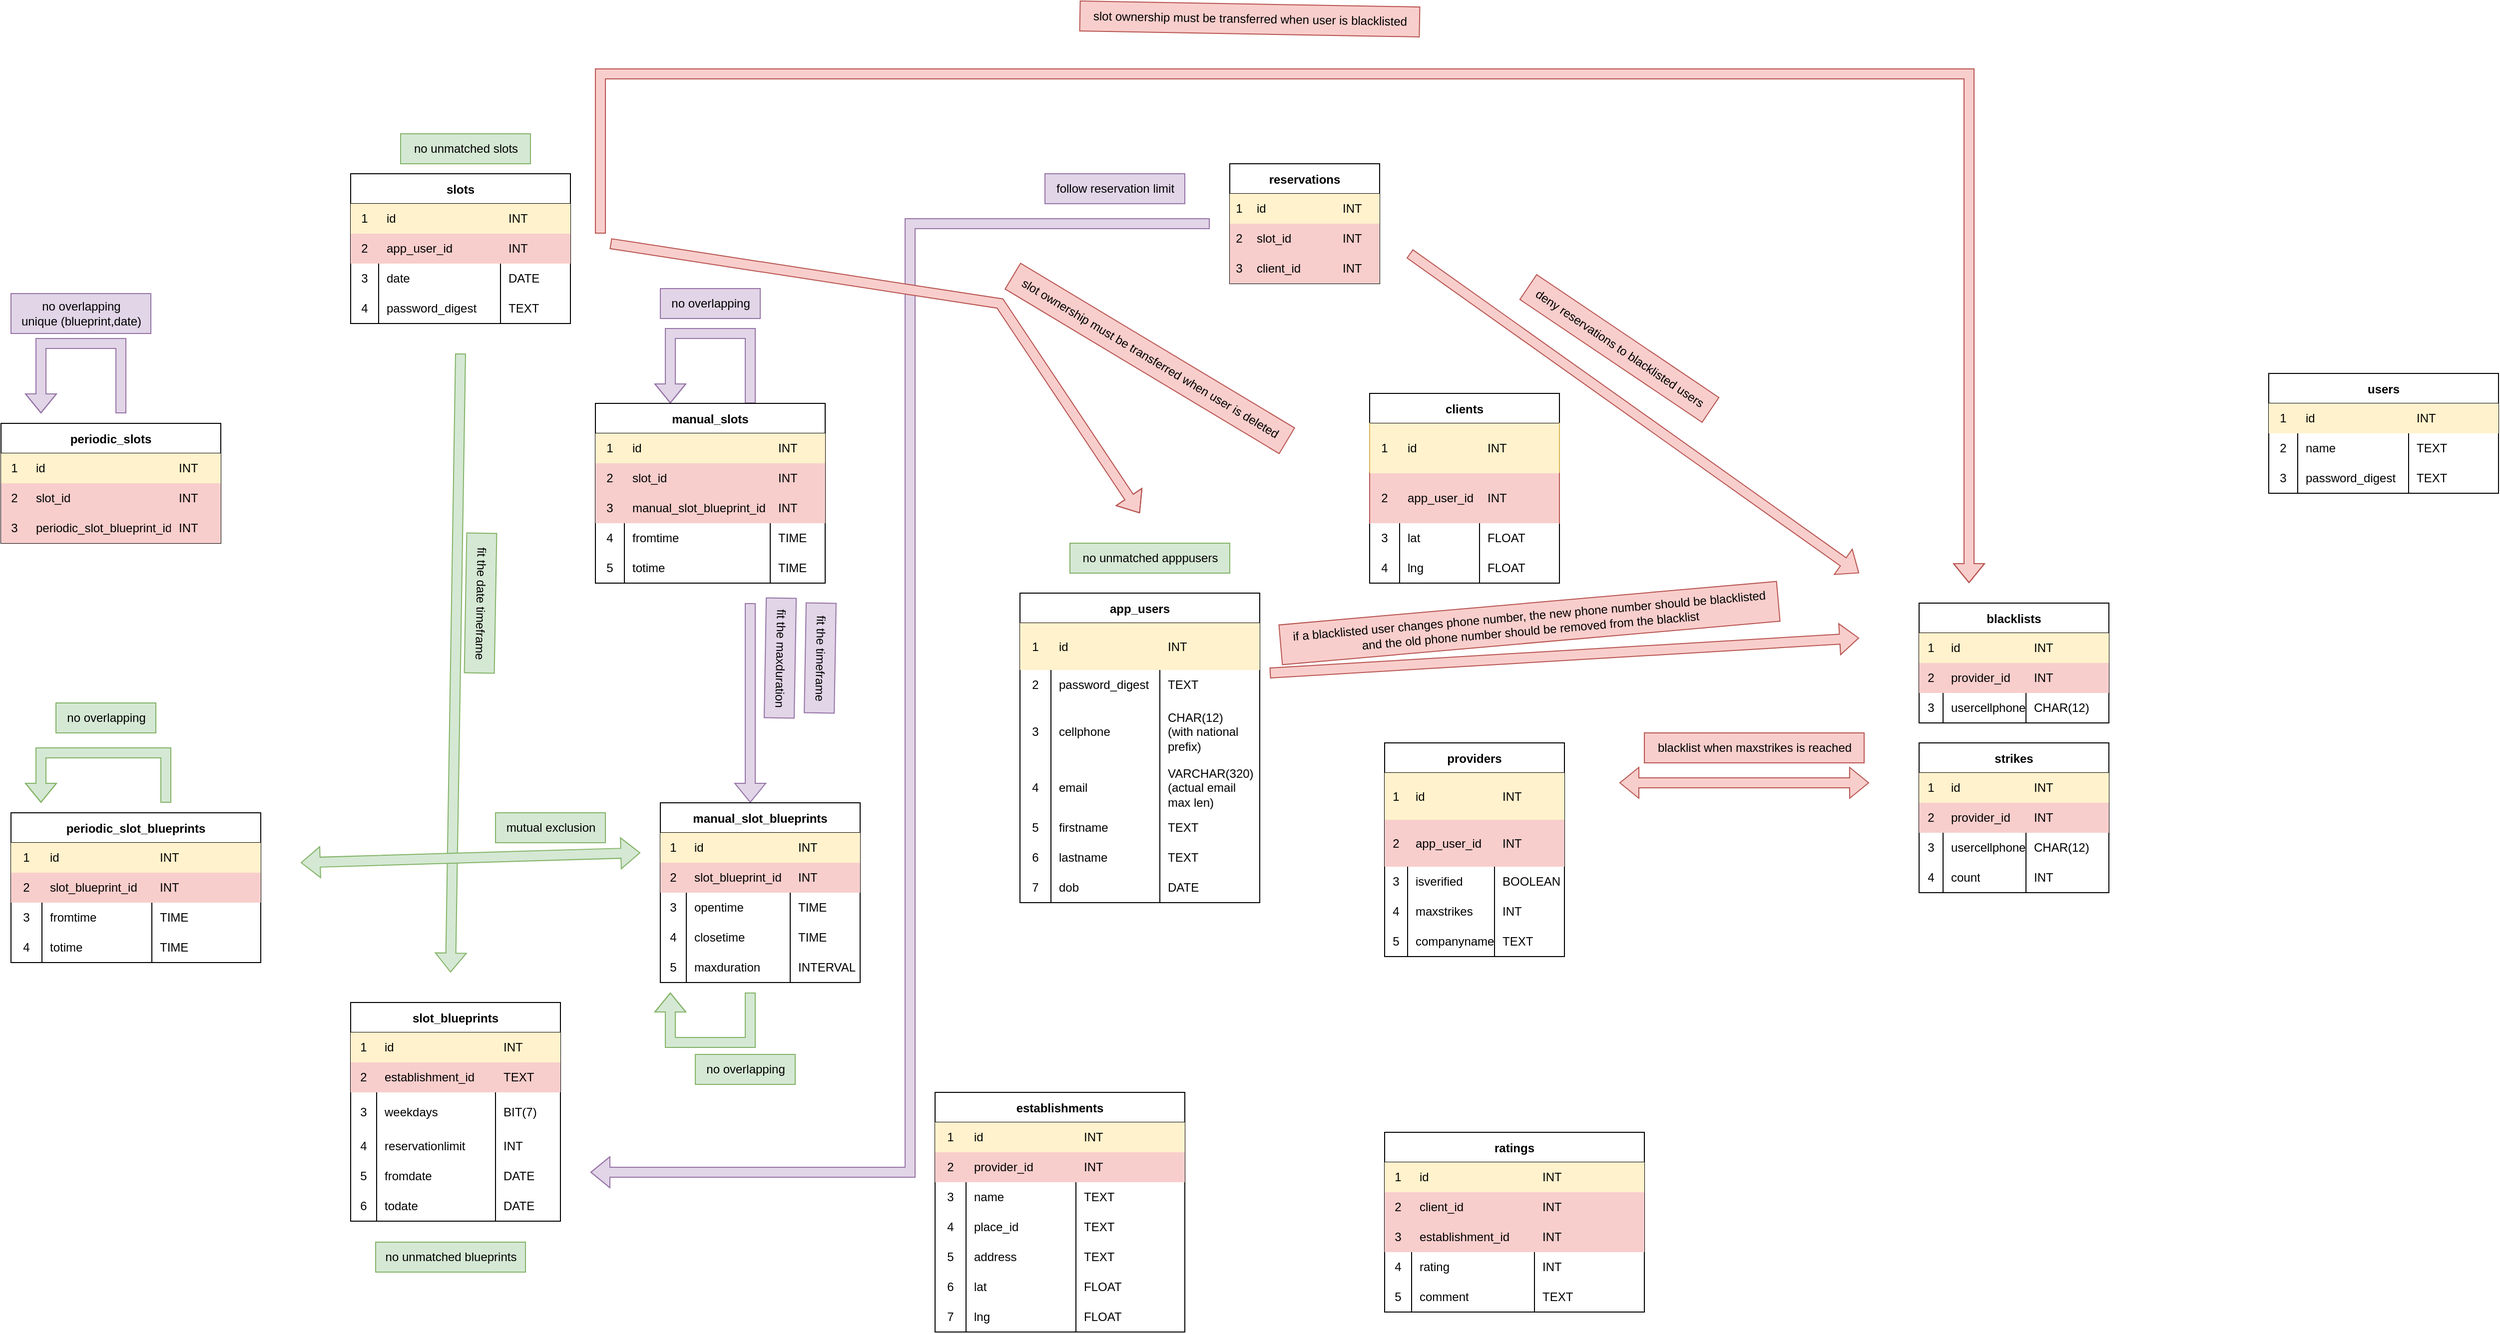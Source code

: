 <mxfile version="20.3.0" type="device"><diagram id="MFqtMXDh9N-7b9IdmwzD" name="Page-1"><mxGraphModel dx="3341" dy="904" grid="1" gridSize="10" guides="1" tooltips="1" connect="1" arrows="1" fold="1" page="1" pageScale="1" pageWidth="1920" pageHeight="1200" math="0" shadow="0"><root><mxCell id="0"/><mxCell id="1" parent="0"/><mxCell id="uMW_TcSKmZ-UEczEdqZ4-249" value="" style="shape=flexArrow;endArrow=classic;html=1;rounded=0;fillColor=#d5e8d4;strokeColor=#82b366;" parent="1" edge="1"><mxGeometry width="50" height="50" relative="1" as="geometry"><mxPoint x="-400" y="700" as="sourcePoint"/><mxPoint x="-410" y="1320" as="targetPoint"/></mxGeometry></mxCell><mxCell id="uMW_TcSKmZ-UEczEdqZ4-250" value="fit the date timeframe" style="text;html=1;align=center;verticalAlign=middle;resizable=0;points=[];autosize=1;strokeColor=#82b366;fillColor=#d5e8d4;rotation=91;" parent="1" vertex="1"><mxGeometry x="-450" y="935" width="140" height="30" as="geometry"/></mxCell><mxCell id="uMW_TcSKmZ-UEczEdqZ4-251" style="rounded=0;orthogonalLoop=1;jettySize=auto;html=1;exitX=0.5;exitY=0;exitDx=0;exitDy=0;shape=flexArrow;edgeStyle=orthogonalEdgeStyle;entryX=0;entryY=0;entryDx=0;entryDy=0;fillColor=#e1d5e7;strokeColor=#9673a6;" parent="1" edge="1"><mxGeometry relative="1" as="geometry"><mxPoint x="-820" y="760" as="targetPoint"/><Array as="points"><mxPoint x="-740" y="690"/><mxPoint x="-820" y="690"/></Array><mxPoint x="-740" y="760" as="sourcePoint"/></mxGeometry></mxCell><mxCell id="uMW_TcSKmZ-UEczEdqZ4-252" value="no overlapping&lt;br&gt;unique (blueprint,date)" style="text;html=1;align=center;verticalAlign=middle;resizable=0;points=[];autosize=1;strokeColor=#9673a6;fillColor=#e1d5e7;" parent="1" vertex="1"><mxGeometry x="-850" y="640" width="140" height="40" as="geometry"/></mxCell><mxCell id="uMW_TcSKmZ-UEczEdqZ4-254" style="edgeStyle=orthogonalEdgeStyle;shape=flexArrow;rounded=0;orthogonalLoop=1;jettySize=auto;html=1;exitX=0.5;exitY=0;exitDx=0;exitDy=0;entryX=0;entryY=0;entryDx=0;entryDy=0;fontColor=#000000;fillColor=#d5e8d4;strokeColor=#82b366;" parent="1" edge="1"><mxGeometry relative="1" as="geometry"><Array as="points"><mxPoint x="-695" y="1100"/><mxPoint x="-820" y="1100"/></Array><mxPoint x="-695" y="1150" as="sourcePoint"/><mxPoint x="-820" y="1150" as="targetPoint"/></mxGeometry></mxCell><mxCell id="uMW_TcSKmZ-UEczEdqZ4-255" value="no overlapping" style="text;html=1;align=center;verticalAlign=middle;resizable=0;points=[];autosize=1;strokeColor=#82b366;fillColor=#d5e8d4;" parent="1" vertex="1"><mxGeometry x="-805" y="1050" width="100" height="30" as="geometry"/></mxCell><mxCell id="uMW_TcSKmZ-UEczEdqZ4-256" value="" style="shape=flexArrow;endArrow=classic;html=1;rounded=0;fillColor=#e1d5e7;strokeColor=#9673a6;entryX=0.5;entryY=0;entryDx=0;entryDy=0;" parent="1" edge="1"><mxGeometry width="50" height="50" relative="1" as="geometry"><mxPoint x="-110" y="950" as="sourcePoint"/><mxPoint x="-110" y="1150" as="targetPoint"/></mxGeometry></mxCell><mxCell id="uMW_TcSKmZ-UEczEdqZ4-257" value="fit the timeframe" style="text;html=1;align=center;verticalAlign=middle;resizable=0;points=[];autosize=1;strokeColor=#9673a6;fillColor=#e1d5e7;rotation=91;" parent="1" vertex="1"><mxGeometry x="-95" y="990" width="110" height="30" as="geometry"/></mxCell><mxCell id="uMW_TcSKmZ-UEczEdqZ4-258" value="fit the maxduration" style="text;html=1;align=center;verticalAlign=middle;resizable=0;points=[];autosize=1;strokeColor=#9673a6;fillColor=#e1d5e7;rotation=91;" parent="1" vertex="1"><mxGeometry x="-140" y="990" width="120" height="30" as="geometry"/></mxCell><mxCell id="uMW_TcSKmZ-UEczEdqZ4-261" value="no unmatched blueprints" style="text;html=1;align=center;verticalAlign=middle;resizable=0;points=[];autosize=1;strokeColor=#82b366;fillColor=#d5e8d4;" parent="1" vertex="1"><mxGeometry x="-485" y="1590" width="150" height="30" as="geometry"/></mxCell><mxCell id="uMW_TcSKmZ-UEczEdqZ4-263" value="" style="shape=flexArrow;endArrow=classic;startArrow=classic;html=1;rounded=0;fontColor=#000000;fillColor=#d5e8d4;strokeColor=#82b366;" parent="1" edge="1"><mxGeometry width="100" height="100" relative="1" as="geometry"><mxPoint x="-560" y="1210" as="sourcePoint"/><mxPoint x="-220" y="1200" as="targetPoint"/></mxGeometry></mxCell><mxCell id="uMW_TcSKmZ-UEczEdqZ4-264" value="mutual exclusion" style="text;html=1;align=center;verticalAlign=middle;resizable=0;points=[];autosize=1;strokeColor=#82b366;fillColor=#d5e8d4;" parent="1" vertex="1"><mxGeometry x="-365" y="1160" width="110" height="30" as="geometry"/></mxCell><mxCell id="uMW_TcSKmZ-UEczEdqZ4-265" style="edgeStyle=orthogonalEdgeStyle;shape=flexArrow;rounded=0;orthogonalLoop=1;jettySize=auto;html=1;fontColor=#000000;fillColor=#d5e8d4;strokeColor=#82b366;" parent="1" edge="1"><mxGeometry relative="1" as="geometry"><mxPoint x="-110" y="1340" as="sourcePoint"/><mxPoint x="-190" y="1340" as="targetPoint"/><Array as="points"><mxPoint x="-110" y="1390"/><mxPoint x="-190" y="1390"/></Array></mxGeometry></mxCell><mxCell id="uMW_TcSKmZ-UEczEdqZ4-266" value="no overlapping" style="text;html=1;align=center;verticalAlign=middle;resizable=0;points=[];autosize=1;strokeColor=#82b366;fillColor=#d5e8d4;" parent="1" vertex="1"><mxGeometry x="-165" y="1402" width="100" height="30" as="geometry"/></mxCell><mxCell id="uMW_TcSKmZ-UEczEdqZ4-267" value="" style="shape=flexArrow;endArrow=classic;html=1;rounded=0;fillColor=#e1d5e7;strokeColor=#9673a6;edgeStyle=orthogonalEdgeStyle;" parent="1" edge="1"><mxGeometry width="50" height="50" relative="1" as="geometry"><mxPoint x="350" y="570" as="sourcePoint"/><mxPoint x="-270" y="1520" as="targetPoint"/><Array as="points"><mxPoint x="50" y="570"/><mxPoint x="50" y="1520"/></Array></mxGeometry></mxCell><mxCell id="uMW_TcSKmZ-UEczEdqZ4-268" value="follow reservation limit" style="text;html=1;align=center;verticalAlign=middle;resizable=0;points=[];autosize=1;strokeColor=#9673a6;fillColor=#e1d5e7;" parent="1" vertex="1"><mxGeometry x="185" y="520" width="140" height="30" as="geometry"/></mxCell><mxCell id="uMW_TcSKmZ-UEczEdqZ4-269" value="" style="shape=flexArrow;endArrow=classic;html=1;rounded=0;fillColor=#f8cecc;strokeColor=#b85450;" parent="1" edge="1"><mxGeometry width="50" height="50" relative="1" as="geometry"><mxPoint x="550" y="600" as="sourcePoint"/><mxPoint x="1000" y="920" as="targetPoint"/></mxGeometry></mxCell><mxCell id="uMW_TcSKmZ-UEczEdqZ4-270" value="if a blacklisted user changes phone number, the new phone number should be blacklisted&lt;br&gt;and the old phone number should be removed from the blacklist" style="text;html=1;align=center;verticalAlign=middle;resizable=0;points=[];autosize=1;strokeColor=#b85450;fillColor=#f8cecc;rotation=-5;" parent="1" vertex="1"><mxGeometry x="420" y="950" width="500" height="40" as="geometry"/></mxCell><mxCell id="uMW_TcSKmZ-UEczEdqZ4-271" value="" style="shape=flexArrow;endArrow=classic;html=1;rounded=0;fillColor=#f8cecc;strokeColor=#b85450;startArrow=block;" parent="1" edge="1"><mxGeometry width="50" height="50" relative="1" as="geometry"><mxPoint x="1010" y="1130" as="sourcePoint"/><mxPoint x="760" y="1130" as="targetPoint"/></mxGeometry></mxCell><mxCell id="uMW_TcSKmZ-UEczEdqZ4-272" value="blacklist when maxstrikes is reached" style="text;html=1;align=center;verticalAlign=middle;resizable=0;points=[];autosize=1;strokeColor=#b85450;fillColor=#f8cecc;rotation=0;" parent="1" vertex="1"><mxGeometry x="785" y="1080" width="220" height="30" as="geometry"/></mxCell><mxCell id="uMW_TcSKmZ-UEczEdqZ4-273" value="" style="shape=flexArrow;endArrow=classic;html=1;rounded=0;fillColor=#f8cecc;strokeColor=#b85450;" parent="1" edge="1"><mxGeometry width="50" height="50" relative="1" as="geometry"><mxPoint x="410" y="1020" as="sourcePoint"/><mxPoint x="1000" y="985" as="targetPoint"/></mxGeometry></mxCell><mxCell id="v_gVqUzSXEkTX6X9law4-1" value="no unmatched apppusers" style="text;html=1;align=center;verticalAlign=middle;resizable=0;points=[];autosize=1;strokeColor=#82b366;fillColor=#d5e8d4;rotation=0;" parent="1" vertex="1"><mxGeometry x="210" y="890" width="160" height="30" as="geometry"/></mxCell><mxCell id="v_gVqUzSXEkTX6X9law4-2" style="rounded=0;orthogonalLoop=1;jettySize=auto;html=1;exitX=0.5;exitY=0;exitDx=0;exitDy=0;shape=flexArrow;edgeStyle=orthogonalEdgeStyle;entryX=0;entryY=0;entryDx=0;entryDy=0;fillColor=#e1d5e7;strokeColor=#9673a6;" parent="1" edge="1"><mxGeometry relative="1" as="geometry"><mxPoint x="-190" y="750" as="targetPoint"/><Array as="points"><mxPoint x="-110" y="680"/><mxPoint x="-190" y="680"/></Array><mxPoint x="-110" y="750" as="sourcePoint"/></mxGeometry></mxCell><mxCell id="v_gVqUzSXEkTX6X9law4-3" value="no overlapping" style="text;html=1;align=center;verticalAlign=middle;resizable=0;points=[];autosize=1;strokeColor=#9673a6;fillColor=#e1d5e7;" parent="1" vertex="1"><mxGeometry x="-200" y="635" width="100" height="30" as="geometry"/></mxCell><mxCell id="v_gVqUzSXEkTX6X9law4-4" value="no unmatched slots" style="text;html=1;align=center;verticalAlign=middle;resizable=0;points=[];autosize=1;strokeColor=#82b366;fillColor=#d5e8d4;" parent="1" vertex="1"><mxGeometry x="-460" y="480" width="130" height="30" as="geometry"/></mxCell><mxCell id="v_gVqUzSXEkTX6X9law4-13" value="deny reservations to blacklisted users" style="text;html=1;align=center;verticalAlign=middle;resizable=0;points=[];autosize=1;strokeColor=#b85450;fillColor=#f8cecc;rotation=34;" parent="1" vertex="1"><mxGeometry x="650" y="680" width="220" height="30" as="geometry"/></mxCell><mxCell id="v_gVqUzSXEkTX6X9law4-14" value="" style="shape=flexArrow;endArrow=classic;html=1;rounded=0;fillColor=#f8cecc;strokeColor=#b85450;edgeStyle=orthogonalEdgeStyle;" parent="1" edge="1"><mxGeometry width="50" height="50" relative="1" as="geometry"><mxPoint x="-260" y="580" as="sourcePoint"/><mxPoint x="1110" y="930" as="targetPoint"/><Array as="points"><mxPoint x="-260" y="420"/><mxPoint x="1110" y="420"/></Array></mxGeometry></mxCell><mxCell id="v_gVqUzSXEkTX6X9law4-15" value="slot ownership must be transferred when user is blacklisted" style="text;html=1;align=center;verticalAlign=middle;resizable=0;points=[];autosize=1;strokeColor=#b85450;fillColor=#f8cecc;rotation=1;" parent="1" vertex="1"><mxGeometry x="220" y="350" width="340" height="30" as="geometry"/></mxCell><mxCell id="v_gVqUzSXEkTX6X9law4-16" value="" style="shape=flexArrow;endArrow=classic;html=1;rounded=0;fillColor=#f8cecc;strokeColor=#b85450;" parent="1" edge="1"><mxGeometry width="50" height="50" relative="1" as="geometry"><mxPoint x="-250" y="590.0" as="sourcePoint"/><mxPoint x="280" y="860" as="targetPoint"/><Array as="points"><mxPoint x="140" y="650"/></Array></mxGeometry></mxCell><mxCell id="v_gVqUzSXEkTX6X9law4-17" value="slot ownership must be transferred when user is deleted" style="text;html=1;align=center;verticalAlign=middle;resizable=0;points=[];autosize=1;strokeColor=#b85450;fillColor=#f8cecc;rotation=31;" parent="1" vertex="1"><mxGeometry x="130" y="690" width="320" height="30" as="geometry"/></mxCell><mxCell id="XRHU_7CBmGucRFGROl1x-3" value="periodic_slots" style="shape=table;startSize=30;container=1;collapsible=0;childLayout=tableLayout;fixedRows=1;rowLines=0;fontStyle=1;" parent="1" vertex="1"><mxGeometry x="-860" y="770" width="220" height="120" as="geometry"/></mxCell><mxCell id="XRHU_7CBmGucRFGROl1x-4" value="" style="shape=tableRow;horizontal=0;startSize=0;swimlaneHead=0;swimlaneBody=0;top=0;left=0;bottom=0;right=0;collapsible=0;dropTarget=0;fillColor=#fff2cc;points=[[0,0.5],[1,0.5]];portConstraint=eastwest;strokeColor=#d6b656;" parent="XRHU_7CBmGucRFGROl1x-3" vertex="1"><mxGeometry y="30" width="220" height="30" as="geometry"/></mxCell><mxCell id="XRHU_7CBmGucRFGROl1x-5" value="1" style="shape=partialRectangle;html=1;whiteSpace=wrap;connectable=0;fillColor=none;top=0;left=0;bottom=0;right=0;overflow=hidden;pointerEvents=1;" parent="XRHU_7CBmGucRFGROl1x-4" vertex="1"><mxGeometry width="27" height="30" as="geometry"><mxRectangle width="27" height="30" as="alternateBounds"/></mxGeometry></mxCell><mxCell id="XRHU_7CBmGucRFGROl1x-6" value="id" style="shape=partialRectangle;html=1;whiteSpace=wrap;connectable=0;fillColor=none;top=0;left=0;bottom=0;right=0;align=left;spacingLeft=6;overflow=hidden;" parent="XRHU_7CBmGucRFGROl1x-4" vertex="1"><mxGeometry x="27" width="143" height="30" as="geometry"><mxRectangle width="143" height="30" as="alternateBounds"/></mxGeometry></mxCell><mxCell id="XRHU_7CBmGucRFGROl1x-7" value="INT" style="shape=partialRectangle;html=1;whiteSpace=wrap;connectable=0;fillColor=none;top=0;left=0;bottom=0;right=0;align=left;spacingLeft=6;overflow=hidden;" parent="XRHU_7CBmGucRFGROl1x-4" vertex="1"><mxGeometry x="170" width="50" height="30" as="geometry"><mxRectangle width="50" height="30" as="alternateBounds"/></mxGeometry></mxCell><mxCell id="v3LwbU1Lzf4MSGBFKV4N-5" style="shape=tableRow;horizontal=0;startSize=0;swimlaneHead=0;swimlaneBody=0;top=0;left=0;bottom=0;right=0;collapsible=0;dropTarget=0;fillColor=#f8cecc;points=[[0,0.5],[1,0.5]];portConstraint=eastwest;strokeColor=#b85450;" parent="XRHU_7CBmGucRFGROl1x-3" vertex="1"><mxGeometry y="60" width="220" height="30" as="geometry"/></mxCell><mxCell id="v3LwbU1Lzf4MSGBFKV4N-6" value="2" style="shape=partialRectangle;html=1;whiteSpace=wrap;connectable=0;fillColor=none;top=0;left=0;bottom=0;right=0;overflow=hidden;pointerEvents=1;" parent="v3LwbU1Lzf4MSGBFKV4N-5" vertex="1"><mxGeometry width="27" height="30" as="geometry"><mxRectangle width="27" height="30" as="alternateBounds"/></mxGeometry></mxCell><mxCell id="v3LwbU1Lzf4MSGBFKV4N-7" value="slot_id" style="shape=partialRectangle;html=1;whiteSpace=wrap;connectable=0;fillColor=none;top=0;left=0;bottom=0;right=0;align=left;spacingLeft=6;overflow=hidden;" parent="v3LwbU1Lzf4MSGBFKV4N-5" vertex="1"><mxGeometry x="27" width="143" height="30" as="geometry"><mxRectangle width="143" height="30" as="alternateBounds"/></mxGeometry></mxCell><mxCell id="v3LwbU1Lzf4MSGBFKV4N-8" value="INT" style="shape=partialRectangle;html=1;whiteSpace=wrap;connectable=0;fillColor=none;top=0;left=0;bottom=0;right=0;align=left;spacingLeft=6;overflow=hidden;" parent="v3LwbU1Lzf4MSGBFKV4N-5" vertex="1"><mxGeometry x="170" width="50" height="30" as="geometry"><mxRectangle width="50" height="30" as="alternateBounds"/></mxGeometry></mxCell><mxCell id="XRHU_7CBmGucRFGROl1x-8" value="" style="shape=tableRow;horizontal=0;startSize=0;swimlaneHead=0;swimlaneBody=0;top=0;left=0;bottom=0;right=0;collapsible=0;dropTarget=0;fillColor=#f8cecc;points=[[0,0.5],[1,0.5]];portConstraint=eastwest;strokeColor=#b85450;" parent="XRHU_7CBmGucRFGROl1x-3" vertex="1"><mxGeometry y="90" width="220" height="30" as="geometry"/></mxCell><mxCell id="XRHU_7CBmGucRFGROl1x-9" value="3" style="shape=partialRectangle;html=1;whiteSpace=wrap;connectable=0;fillColor=none;top=0;left=0;bottom=0;right=0;overflow=hidden;" parent="XRHU_7CBmGucRFGROl1x-8" vertex="1"><mxGeometry width="27" height="30" as="geometry"><mxRectangle width="27" height="30" as="alternateBounds"/></mxGeometry></mxCell><mxCell id="XRHU_7CBmGucRFGROl1x-10" value="periodic_slot_blueprint_id" style="shape=partialRectangle;html=1;whiteSpace=wrap;connectable=0;fillColor=none;top=0;left=0;bottom=0;right=0;align=left;spacingLeft=6;overflow=hidden;" parent="XRHU_7CBmGucRFGROl1x-8" vertex="1"><mxGeometry x="27" width="143" height="30" as="geometry"><mxRectangle width="143" height="30" as="alternateBounds"/></mxGeometry></mxCell><mxCell id="XRHU_7CBmGucRFGROl1x-11" value="INT" style="shape=partialRectangle;html=1;whiteSpace=wrap;connectable=0;fillColor=none;top=0;left=0;bottom=0;right=0;align=left;spacingLeft=6;overflow=hidden;" parent="XRHU_7CBmGucRFGROl1x-8" vertex="1"><mxGeometry x="170" width="50" height="30" as="geometry"><mxRectangle width="50" height="30" as="alternateBounds"/></mxGeometry></mxCell><mxCell id="XRHU_7CBmGucRFGROl1x-12" value="manual_slots" style="shape=table;startSize=30;container=1;collapsible=0;childLayout=tableLayout;fixedRows=1;rowLines=0;fontStyle=1;" parent="1" vertex="1"><mxGeometry x="-265" y="750" width="230" height="180" as="geometry"/></mxCell><mxCell id="XRHU_7CBmGucRFGROl1x-13" value="" style="shape=tableRow;horizontal=0;startSize=0;swimlaneHead=0;swimlaneBody=0;top=0;left=0;bottom=0;right=0;collapsible=0;dropTarget=0;fillColor=#fff2cc;points=[[0,0.5],[1,0.5]];portConstraint=eastwest;strokeColor=#d6b656;" parent="XRHU_7CBmGucRFGROl1x-12" vertex="1"><mxGeometry y="30" width="230" height="30" as="geometry"/></mxCell><mxCell id="XRHU_7CBmGucRFGROl1x-14" value="1" style="shape=partialRectangle;html=1;whiteSpace=wrap;connectable=0;fillColor=none;top=0;left=0;bottom=0;right=0;overflow=hidden;pointerEvents=1;" parent="XRHU_7CBmGucRFGROl1x-13" vertex="1"><mxGeometry width="29" height="30" as="geometry"><mxRectangle width="29" height="30" as="alternateBounds"/></mxGeometry></mxCell><mxCell id="XRHU_7CBmGucRFGROl1x-15" value="id" style="shape=partialRectangle;html=1;whiteSpace=wrap;connectable=0;fillColor=none;top=0;left=0;bottom=0;right=0;align=left;spacingLeft=6;overflow=hidden;" parent="XRHU_7CBmGucRFGROl1x-13" vertex="1"><mxGeometry x="29" width="146" height="30" as="geometry"><mxRectangle width="146" height="30" as="alternateBounds"/></mxGeometry></mxCell><mxCell id="XRHU_7CBmGucRFGROl1x-16" value="INT" style="shape=partialRectangle;html=1;whiteSpace=wrap;connectable=0;fillColor=none;top=0;left=0;bottom=0;right=0;align=left;spacingLeft=6;overflow=hidden;" parent="XRHU_7CBmGucRFGROl1x-13" vertex="1"><mxGeometry x="175" width="55" height="30" as="geometry"><mxRectangle width="55" height="30" as="alternateBounds"/></mxGeometry></mxCell><mxCell id="v3LwbU1Lzf4MSGBFKV4N-1" style="shape=tableRow;horizontal=0;startSize=0;swimlaneHead=0;swimlaneBody=0;top=0;left=0;bottom=0;right=0;collapsible=0;dropTarget=0;fillColor=#f8cecc;points=[[0,0.5],[1,0.5]];portConstraint=eastwest;strokeColor=#b85450;" parent="XRHU_7CBmGucRFGROl1x-12" vertex="1"><mxGeometry y="60" width="230" height="30" as="geometry"/></mxCell><mxCell id="v3LwbU1Lzf4MSGBFKV4N-2" value="2" style="shape=partialRectangle;html=1;whiteSpace=wrap;connectable=0;fillColor=none;top=0;left=0;bottom=0;right=0;overflow=hidden;pointerEvents=1;" parent="v3LwbU1Lzf4MSGBFKV4N-1" vertex="1"><mxGeometry width="29" height="30" as="geometry"><mxRectangle width="29" height="30" as="alternateBounds"/></mxGeometry></mxCell><mxCell id="v3LwbU1Lzf4MSGBFKV4N-3" value="slot_id" style="shape=partialRectangle;html=1;whiteSpace=wrap;connectable=0;fillColor=none;top=0;left=0;bottom=0;right=0;align=left;spacingLeft=6;overflow=hidden;" parent="v3LwbU1Lzf4MSGBFKV4N-1" vertex="1"><mxGeometry x="29" width="146" height="30" as="geometry"><mxRectangle width="146" height="30" as="alternateBounds"/></mxGeometry></mxCell><mxCell id="v3LwbU1Lzf4MSGBFKV4N-4" value="INT" style="shape=partialRectangle;html=1;whiteSpace=wrap;connectable=0;fillColor=none;top=0;left=0;bottom=0;right=0;align=left;spacingLeft=6;overflow=hidden;" parent="v3LwbU1Lzf4MSGBFKV4N-1" vertex="1"><mxGeometry x="175" width="55" height="30" as="geometry"><mxRectangle width="55" height="30" as="alternateBounds"/></mxGeometry></mxCell><mxCell id="XRHU_7CBmGucRFGROl1x-17" style="shape=tableRow;horizontal=0;startSize=0;swimlaneHead=0;swimlaneBody=0;top=0;left=0;bottom=0;right=0;collapsible=0;dropTarget=0;fillColor=#f8cecc;points=[[0,0.5],[1,0.5]];portConstraint=eastwest;strokeColor=#b85450;" parent="XRHU_7CBmGucRFGROl1x-12" vertex="1"><mxGeometry y="90" width="230" height="30" as="geometry"/></mxCell><mxCell id="XRHU_7CBmGucRFGROl1x-18" value="3" style="shape=partialRectangle;html=1;whiteSpace=wrap;connectable=0;fillColor=none;top=0;left=0;bottom=0;right=0;overflow=hidden;pointerEvents=1;" parent="XRHU_7CBmGucRFGROl1x-17" vertex="1"><mxGeometry width="29" height="30" as="geometry"><mxRectangle width="29" height="30" as="alternateBounds"/></mxGeometry></mxCell><mxCell id="XRHU_7CBmGucRFGROl1x-19" value="manual_slot_blueprint_id" style="shape=partialRectangle;html=1;whiteSpace=wrap;connectable=0;fillColor=none;top=0;left=0;bottom=0;right=0;align=left;spacingLeft=6;overflow=hidden;" parent="XRHU_7CBmGucRFGROl1x-17" vertex="1"><mxGeometry x="29" width="146" height="30" as="geometry"><mxRectangle width="146" height="30" as="alternateBounds"/></mxGeometry></mxCell><mxCell id="XRHU_7CBmGucRFGROl1x-20" value="INT" style="shape=partialRectangle;html=1;whiteSpace=wrap;connectable=0;fillColor=none;top=0;left=0;bottom=0;right=0;align=left;spacingLeft=6;overflow=hidden;" parent="XRHU_7CBmGucRFGROl1x-17" vertex="1"><mxGeometry x="175" width="55" height="30" as="geometry"><mxRectangle width="55" height="30" as="alternateBounds"/></mxGeometry></mxCell><mxCell id="XRHU_7CBmGucRFGROl1x-21" value="" style="shape=tableRow;horizontal=0;startSize=0;swimlaneHead=0;swimlaneBody=0;top=0;left=0;bottom=0;right=0;collapsible=0;dropTarget=0;fillColor=none;points=[[0,0.5],[1,0.5]];portConstraint=eastwest;" parent="XRHU_7CBmGucRFGROl1x-12" vertex="1"><mxGeometry y="120" width="230" height="30" as="geometry"/></mxCell><mxCell id="XRHU_7CBmGucRFGROl1x-22" value="4" style="shape=partialRectangle;html=1;whiteSpace=wrap;connectable=0;fillColor=none;top=0;left=0;bottom=0;right=0;overflow=hidden;" parent="XRHU_7CBmGucRFGROl1x-21" vertex="1"><mxGeometry width="29" height="30" as="geometry"><mxRectangle width="29" height="30" as="alternateBounds"/></mxGeometry></mxCell><mxCell id="XRHU_7CBmGucRFGROl1x-23" value="fromtime" style="shape=partialRectangle;html=1;whiteSpace=wrap;connectable=0;fillColor=none;top=0;left=0;bottom=0;right=0;align=left;spacingLeft=6;overflow=hidden;" parent="XRHU_7CBmGucRFGROl1x-21" vertex="1"><mxGeometry x="29" width="146" height="30" as="geometry"><mxRectangle width="146" height="30" as="alternateBounds"/></mxGeometry></mxCell><mxCell id="XRHU_7CBmGucRFGROl1x-24" value="TIME" style="shape=partialRectangle;html=1;whiteSpace=wrap;connectable=0;fillColor=none;top=0;left=0;bottom=0;right=0;align=left;spacingLeft=6;overflow=hidden;" parent="XRHU_7CBmGucRFGROl1x-21" vertex="1"><mxGeometry x="175" width="55" height="30" as="geometry"><mxRectangle width="55" height="30" as="alternateBounds"/></mxGeometry></mxCell><mxCell id="XRHU_7CBmGucRFGROl1x-25" value="" style="shape=tableRow;horizontal=0;startSize=0;swimlaneHead=0;swimlaneBody=0;top=0;left=0;bottom=0;right=0;collapsible=0;dropTarget=0;fillColor=none;points=[[0,0.5],[1,0.5]];portConstraint=eastwest;" parent="XRHU_7CBmGucRFGROl1x-12" vertex="1"><mxGeometry y="150" width="230" height="30" as="geometry"/></mxCell><mxCell id="XRHU_7CBmGucRFGROl1x-26" value="5" style="shape=partialRectangle;html=1;whiteSpace=wrap;connectable=0;fillColor=none;top=0;left=0;bottom=0;right=0;overflow=hidden;" parent="XRHU_7CBmGucRFGROl1x-25" vertex="1"><mxGeometry width="29" height="30" as="geometry"><mxRectangle width="29" height="30" as="alternateBounds"/></mxGeometry></mxCell><mxCell id="XRHU_7CBmGucRFGROl1x-27" value="totime" style="shape=partialRectangle;html=1;whiteSpace=wrap;connectable=0;fillColor=none;top=0;left=0;bottom=0;right=0;align=left;spacingLeft=6;overflow=hidden;" parent="XRHU_7CBmGucRFGROl1x-25" vertex="1"><mxGeometry x="29" width="146" height="30" as="geometry"><mxRectangle width="146" height="30" as="alternateBounds"/></mxGeometry></mxCell><mxCell id="XRHU_7CBmGucRFGROl1x-28" value="TIME" style="shape=partialRectangle;html=1;whiteSpace=wrap;connectable=0;fillColor=none;top=0;left=0;bottom=0;right=0;align=left;spacingLeft=6;overflow=hidden;" parent="XRHU_7CBmGucRFGROl1x-25" vertex="1"><mxGeometry x="175" width="55" height="30" as="geometry"><mxRectangle width="55" height="30" as="alternateBounds"/></mxGeometry></mxCell><mxCell id="XRHU_7CBmGucRFGROl1x-29" value="users" style="shape=table;startSize=30;container=1;collapsible=0;childLayout=tableLayout;fixedRows=1;rowLines=0;fontStyle=1;" parent="1" vertex="1"><mxGeometry x="1410" y="720" width="230" height="120" as="geometry"/></mxCell><mxCell id="XRHU_7CBmGucRFGROl1x-30" value="" style="shape=tableRow;horizontal=0;startSize=0;swimlaneHead=0;swimlaneBody=0;top=0;left=0;bottom=0;right=0;collapsible=0;dropTarget=0;fillColor=#fff2cc;points=[[0,0.5],[1,0.5]];portConstraint=eastwest;strokeColor=#d6b656;" parent="XRHU_7CBmGucRFGROl1x-29" vertex="1"><mxGeometry y="30" width="230" height="30" as="geometry"/></mxCell><mxCell id="XRHU_7CBmGucRFGROl1x-31" value="1" style="shape=partialRectangle;html=1;whiteSpace=wrap;connectable=0;fillColor=none;top=0;left=0;bottom=0;right=0;overflow=hidden;pointerEvents=1;" parent="XRHU_7CBmGucRFGROl1x-30" vertex="1"><mxGeometry width="29" height="30" as="geometry"><mxRectangle width="29" height="30" as="alternateBounds"/></mxGeometry></mxCell><mxCell id="XRHU_7CBmGucRFGROl1x-32" value="id" style="shape=partialRectangle;html=1;whiteSpace=wrap;connectable=0;fillColor=none;top=0;left=0;bottom=0;right=0;align=left;spacingLeft=6;overflow=hidden;" parent="XRHU_7CBmGucRFGROl1x-30" vertex="1"><mxGeometry x="29" width="111" height="30" as="geometry"><mxRectangle width="111" height="30" as="alternateBounds"/></mxGeometry></mxCell><mxCell id="XRHU_7CBmGucRFGROl1x-33" value="INT" style="shape=partialRectangle;html=1;whiteSpace=wrap;connectable=0;fillColor=none;top=0;left=0;bottom=0;right=0;align=left;spacingLeft=6;overflow=hidden;" parent="XRHU_7CBmGucRFGROl1x-30" vertex="1"><mxGeometry x="140" width="90" height="30" as="geometry"><mxRectangle width="90" height="30" as="alternateBounds"/></mxGeometry></mxCell><mxCell id="XRHU_7CBmGucRFGROl1x-34" style="shape=tableRow;horizontal=0;startSize=0;swimlaneHead=0;swimlaneBody=0;top=0;left=0;bottom=0;right=0;collapsible=0;dropTarget=0;fillColor=none;points=[[0,0.5],[1,0.5]];portConstraint=eastwest;" parent="XRHU_7CBmGucRFGROl1x-29" vertex="1"><mxGeometry y="60" width="230" height="30" as="geometry"/></mxCell><mxCell id="XRHU_7CBmGucRFGROl1x-35" value="2" style="shape=partialRectangle;html=1;whiteSpace=wrap;connectable=0;fillColor=none;top=0;left=0;bottom=0;right=0;overflow=hidden;pointerEvents=1;" parent="XRHU_7CBmGucRFGROl1x-34" vertex="1"><mxGeometry width="29" height="30" as="geometry"><mxRectangle width="29" height="30" as="alternateBounds"/></mxGeometry></mxCell><mxCell id="XRHU_7CBmGucRFGROl1x-36" value="name" style="shape=partialRectangle;html=1;whiteSpace=wrap;connectable=0;fillColor=none;top=0;left=0;bottom=0;right=0;align=left;spacingLeft=6;overflow=hidden;" parent="XRHU_7CBmGucRFGROl1x-34" vertex="1"><mxGeometry x="29" width="111" height="30" as="geometry"><mxRectangle width="111" height="30" as="alternateBounds"/></mxGeometry></mxCell><mxCell id="XRHU_7CBmGucRFGROl1x-37" value="TEXT" style="shape=partialRectangle;html=1;whiteSpace=wrap;connectable=0;fillColor=none;top=0;left=0;bottom=0;right=0;align=left;spacingLeft=6;overflow=hidden;" parent="XRHU_7CBmGucRFGROl1x-34" vertex="1"><mxGeometry x="140" width="90" height="30" as="geometry"><mxRectangle width="90" height="30" as="alternateBounds"/></mxGeometry></mxCell><mxCell id="XRHU_7CBmGucRFGROl1x-38" style="shape=tableRow;horizontal=0;startSize=0;swimlaneHead=0;swimlaneBody=0;top=0;left=0;bottom=0;right=0;collapsible=0;dropTarget=0;fillColor=none;points=[[0,0.5],[1,0.5]];portConstraint=eastwest;" parent="XRHU_7CBmGucRFGROl1x-29" vertex="1"><mxGeometry y="90" width="230" height="30" as="geometry"/></mxCell><mxCell id="XRHU_7CBmGucRFGROl1x-39" value="3" style="shape=partialRectangle;html=1;whiteSpace=wrap;connectable=0;fillColor=none;top=0;left=0;bottom=0;right=0;overflow=hidden;pointerEvents=1;" parent="XRHU_7CBmGucRFGROl1x-38" vertex="1"><mxGeometry width="29" height="30" as="geometry"><mxRectangle width="29" height="30" as="alternateBounds"/></mxGeometry></mxCell><mxCell id="XRHU_7CBmGucRFGROl1x-40" value="password_digest" style="shape=partialRectangle;html=1;whiteSpace=wrap;connectable=0;fillColor=none;top=0;left=0;bottom=0;right=0;align=left;spacingLeft=6;overflow=hidden;" parent="XRHU_7CBmGucRFGROl1x-38" vertex="1"><mxGeometry x="29" width="111" height="30" as="geometry"><mxRectangle width="111" height="30" as="alternateBounds"/></mxGeometry></mxCell><mxCell id="XRHU_7CBmGucRFGROl1x-41" value="TEXT" style="shape=partialRectangle;html=1;whiteSpace=wrap;connectable=0;fillColor=none;top=0;left=0;bottom=0;right=0;align=left;spacingLeft=6;overflow=hidden;" parent="XRHU_7CBmGucRFGROl1x-38" vertex="1"><mxGeometry x="140" width="90" height="30" as="geometry"><mxRectangle width="90" height="30" as="alternateBounds"/></mxGeometry></mxCell><mxCell id="XRHU_7CBmGucRFGROl1x-42" value="app_users" style="shape=table;startSize=30;container=1;collapsible=0;childLayout=tableLayout;fixedRows=1;rowLines=0;fontStyle=1;" parent="1" vertex="1"><mxGeometry x="160" y="940" width="240" height="310" as="geometry"/></mxCell><mxCell id="XRHU_7CBmGucRFGROl1x-43" value="" style="shape=tableRow;horizontal=0;startSize=0;swimlaneHead=0;swimlaneBody=0;top=0;left=0;bottom=0;right=0;collapsible=0;dropTarget=0;fillColor=#fff2cc;points=[[0,0.5],[1,0.5]];portConstraint=eastwest;strokeColor=#d6b656;" parent="XRHU_7CBmGucRFGROl1x-42" vertex="1"><mxGeometry y="30" width="240" height="47" as="geometry"/></mxCell><mxCell id="XRHU_7CBmGucRFGROl1x-44" value="1" style="shape=partialRectangle;html=1;whiteSpace=wrap;connectable=0;fillColor=none;top=0;left=0;bottom=0;right=0;overflow=hidden;pointerEvents=1;" parent="XRHU_7CBmGucRFGROl1x-43" vertex="1"><mxGeometry width="31" height="47" as="geometry"><mxRectangle width="31" height="47" as="alternateBounds"/></mxGeometry></mxCell><mxCell id="XRHU_7CBmGucRFGROl1x-45" value="id" style="shape=partialRectangle;html=1;whiteSpace=wrap;connectable=0;fillColor=none;top=0;left=0;bottom=0;right=0;align=left;spacingLeft=6;overflow=hidden;" parent="XRHU_7CBmGucRFGROl1x-43" vertex="1"><mxGeometry x="31" width="109" height="47" as="geometry"><mxRectangle width="109" height="47" as="alternateBounds"/></mxGeometry></mxCell><mxCell id="XRHU_7CBmGucRFGROl1x-46" value="INT" style="shape=partialRectangle;html=1;whiteSpace=wrap;connectable=0;fillColor=none;top=0;left=0;bottom=0;right=0;align=left;spacingLeft=6;overflow=hidden;" parent="XRHU_7CBmGucRFGROl1x-43" vertex="1"><mxGeometry x="140" width="100" height="47" as="geometry"><mxRectangle width="100" height="47" as="alternateBounds"/></mxGeometry></mxCell><mxCell id="XRHU_7CBmGucRFGROl1x-47" style="shape=tableRow;horizontal=0;startSize=0;swimlaneHead=0;swimlaneBody=0;top=0;left=0;bottom=0;right=0;collapsible=0;dropTarget=0;fillColor=none;points=[[0,0.5],[1,0.5]];portConstraint=eastwest;" parent="XRHU_7CBmGucRFGROl1x-42" vertex="1"><mxGeometry y="77" width="240" height="30" as="geometry"/></mxCell><mxCell id="XRHU_7CBmGucRFGROl1x-48" value="2" style="shape=partialRectangle;html=1;whiteSpace=wrap;connectable=0;fillColor=none;top=0;left=0;bottom=0;right=0;overflow=hidden;pointerEvents=1;" parent="XRHU_7CBmGucRFGROl1x-47" vertex="1"><mxGeometry width="31" height="30" as="geometry"><mxRectangle width="31" height="30" as="alternateBounds"/></mxGeometry></mxCell><mxCell id="XRHU_7CBmGucRFGROl1x-49" value="password_digest" style="shape=partialRectangle;html=1;whiteSpace=wrap;connectable=0;fillColor=none;top=0;left=0;bottom=0;right=0;align=left;spacingLeft=6;overflow=hidden;" parent="XRHU_7CBmGucRFGROl1x-47" vertex="1"><mxGeometry x="31" width="109" height="30" as="geometry"><mxRectangle width="109" height="30" as="alternateBounds"/></mxGeometry></mxCell><mxCell id="XRHU_7CBmGucRFGROl1x-50" value="TEXT" style="shape=partialRectangle;html=1;whiteSpace=wrap;connectable=0;fillColor=none;top=0;left=0;bottom=0;right=0;align=left;spacingLeft=6;overflow=hidden;" parent="XRHU_7CBmGucRFGROl1x-47" vertex="1"><mxGeometry x="140" width="100" height="30" as="geometry"><mxRectangle width="100" height="30" as="alternateBounds"/></mxGeometry></mxCell><mxCell id="XRHU_7CBmGucRFGROl1x-51" style="shape=tableRow;horizontal=0;startSize=0;swimlaneHead=0;swimlaneBody=0;top=0;left=0;bottom=0;right=0;collapsible=0;dropTarget=0;fillColor=none;points=[[0,0.5],[1,0.5]];portConstraint=eastwest;" parent="XRHU_7CBmGucRFGROl1x-42" vertex="1"><mxGeometry y="107" width="240" height="63" as="geometry"/></mxCell><mxCell id="XRHU_7CBmGucRFGROl1x-52" value="3" style="shape=partialRectangle;html=1;whiteSpace=wrap;connectable=0;fillColor=none;top=0;left=0;bottom=0;right=0;overflow=hidden;pointerEvents=1;" parent="XRHU_7CBmGucRFGROl1x-51" vertex="1"><mxGeometry width="31" height="63" as="geometry"><mxRectangle width="31" height="63" as="alternateBounds"/></mxGeometry></mxCell><mxCell id="XRHU_7CBmGucRFGROl1x-53" value="cellphone" style="shape=partialRectangle;html=1;whiteSpace=wrap;connectable=0;fillColor=none;top=0;left=0;bottom=0;right=0;align=left;spacingLeft=6;overflow=hidden;" parent="XRHU_7CBmGucRFGROl1x-51" vertex="1"><mxGeometry x="31" width="109" height="63" as="geometry"><mxRectangle width="109" height="63" as="alternateBounds"/></mxGeometry></mxCell><mxCell id="XRHU_7CBmGucRFGROl1x-54" value="CHAR(12)&lt;br&gt;(with national prefix)" style="shape=partialRectangle;html=1;whiteSpace=wrap;connectable=0;fillColor=none;top=0;left=0;bottom=0;right=0;align=left;spacingLeft=6;overflow=hidden;" parent="XRHU_7CBmGucRFGROl1x-51" vertex="1"><mxGeometry x="140" width="100" height="63" as="geometry"><mxRectangle width="100" height="63" as="alternateBounds"/></mxGeometry></mxCell><mxCell id="XRHU_7CBmGucRFGROl1x-55" style="shape=tableRow;horizontal=0;startSize=0;swimlaneHead=0;swimlaneBody=0;top=0;left=0;bottom=0;right=0;collapsible=0;dropTarget=0;fillColor=none;points=[[0,0.5],[1,0.5]];portConstraint=eastwest;" parent="XRHU_7CBmGucRFGROl1x-42" vertex="1"><mxGeometry y="170" width="240" height="50" as="geometry"/></mxCell><mxCell id="XRHU_7CBmGucRFGROl1x-56" value="4" style="shape=partialRectangle;html=1;whiteSpace=wrap;connectable=0;fillColor=none;top=0;left=0;bottom=0;right=0;overflow=hidden;pointerEvents=1;" parent="XRHU_7CBmGucRFGROl1x-55" vertex="1"><mxGeometry width="31" height="50" as="geometry"><mxRectangle width="31" height="50" as="alternateBounds"/></mxGeometry></mxCell><mxCell id="XRHU_7CBmGucRFGROl1x-57" value="email" style="shape=partialRectangle;html=1;whiteSpace=wrap;connectable=0;fillColor=none;top=0;left=0;bottom=0;right=0;align=left;spacingLeft=6;overflow=hidden;" parent="XRHU_7CBmGucRFGROl1x-55" vertex="1"><mxGeometry x="31" width="109" height="50" as="geometry"><mxRectangle width="109" height="50" as="alternateBounds"/></mxGeometry></mxCell><mxCell id="XRHU_7CBmGucRFGROl1x-58" value="VARCHAR(320)&lt;br&gt;(actual email max len)" style="shape=partialRectangle;html=1;whiteSpace=wrap;connectable=0;fillColor=none;top=0;left=0;bottom=0;right=0;align=left;spacingLeft=6;overflow=hidden;" parent="XRHU_7CBmGucRFGROl1x-55" vertex="1"><mxGeometry x="140" width="100" height="50" as="geometry"><mxRectangle width="100" height="50" as="alternateBounds"/></mxGeometry></mxCell><mxCell id="XRHU_7CBmGucRFGROl1x-59" style="shape=tableRow;horizontal=0;startSize=0;swimlaneHead=0;swimlaneBody=0;top=0;left=0;bottom=0;right=0;collapsible=0;dropTarget=0;fillColor=none;points=[[0,0.5],[1,0.5]];portConstraint=eastwest;" parent="XRHU_7CBmGucRFGROl1x-42" vertex="1"><mxGeometry y="220" width="240" height="30" as="geometry"/></mxCell><mxCell id="XRHU_7CBmGucRFGROl1x-60" value="5" style="shape=partialRectangle;html=1;whiteSpace=wrap;connectable=0;fillColor=none;top=0;left=0;bottom=0;right=0;overflow=hidden;pointerEvents=1;" parent="XRHU_7CBmGucRFGROl1x-59" vertex="1"><mxGeometry width="31" height="30" as="geometry"><mxRectangle width="31" height="30" as="alternateBounds"/></mxGeometry></mxCell><mxCell id="XRHU_7CBmGucRFGROl1x-61" value="firstname" style="shape=partialRectangle;html=1;whiteSpace=wrap;connectable=0;fillColor=none;top=0;left=0;bottom=0;right=0;align=left;spacingLeft=6;overflow=hidden;" parent="XRHU_7CBmGucRFGROl1x-59" vertex="1"><mxGeometry x="31" width="109" height="30" as="geometry"><mxRectangle width="109" height="30" as="alternateBounds"/></mxGeometry></mxCell><mxCell id="XRHU_7CBmGucRFGROl1x-62" value="TEXT" style="shape=partialRectangle;html=1;whiteSpace=wrap;connectable=0;fillColor=none;top=0;left=0;bottom=0;right=0;align=left;spacingLeft=6;overflow=hidden;" parent="XRHU_7CBmGucRFGROl1x-59" vertex="1"><mxGeometry x="140" width="100" height="30" as="geometry"><mxRectangle width="100" height="30" as="alternateBounds"/></mxGeometry></mxCell><mxCell id="XRHU_7CBmGucRFGROl1x-63" style="shape=tableRow;horizontal=0;startSize=0;swimlaneHead=0;swimlaneBody=0;top=0;left=0;bottom=0;right=0;collapsible=0;dropTarget=0;fillColor=none;points=[[0,0.5],[1,0.5]];portConstraint=eastwest;" parent="XRHU_7CBmGucRFGROl1x-42" vertex="1"><mxGeometry y="250" width="240" height="30" as="geometry"/></mxCell><mxCell id="XRHU_7CBmGucRFGROl1x-64" value="6" style="shape=partialRectangle;html=1;whiteSpace=wrap;connectable=0;fillColor=none;top=0;left=0;bottom=0;right=0;overflow=hidden;pointerEvents=1;" parent="XRHU_7CBmGucRFGROl1x-63" vertex="1"><mxGeometry width="31" height="30" as="geometry"><mxRectangle width="31" height="30" as="alternateBounds"/></mxGeometry></mxCell><mxCell id="XRHU_7CBmGucRFGROl1x-65" value="lastname" style="shape=partialRectangle;html=1;whiteSpace=wrap;connectable=0;fillColor=none;top=0;left=0;bottom=0;right=0;align=left;spacingLeft=6;overflow=hidden;" parent="XRHU_7CBmGucRFGROl1x-63" vertex="1"><mxGeometry x="31" width="109" height="30" as="geometry"><mxRectangle width="109" height="30" as="alternateBounds"/></mxGeometry></mxCell><mxCell id="XRHU_7CBmGucRFGROl1x-66" value="TEXT" style="shape=partialRectangle;html=1;whiteSpace=wrap;connectable=0;fillColor=none;top=0;left=0;bottom=0;right=0;align=left;spacingLeft=6;overflow=hidden;" parent="XRHU_7CBmGucRFGROl1x-63" vertex="1"><mxGeometry x="140" width="100" height="30" as="geometry"><mxRectangle width="100" height="30" as="alternateBounds"/></mxGeometry></mxCell><mxCell id="XRHU_7CBmGucRFGROl1x-67" style="shape=tableRow;horizontal=0;startSize=0;swimlaneHead=0;swimlaneBody=0;top=0;left=0;bottom=0;right=0;collapsible=0;dropTarget=0;fillColor=none;points=[[0,0.5],[1,0.5]];portConstraint=eastwest;" parent="XRHU_7CBmGucRFGROl1x-42" vertex="1"><mxGeometry y="280" width="240" height="30" as="geometry"/></mxCell><mxCell id="XRHU_7CBmGucRFGROl1x-68" value="7" style="shape=partialRectangle;html=1;whiteSpace=wrap;connectable=0;fillColor=none;top=0;left=0;bottom=0;right=0;overflow=hidden;pointerEvents=1;" parent="XRHU_7CBmGucRFGROl1x-67" vertex="1"><mxGeometry width="31" height="30" as="geometry"><mxRectangle width="31" height="30" as="alternateBounds"/></mxGeometry></mxCell><mxCell id="XRHU_7CBmGucRFGROl1x-69" value="dob" style="shape=partialRectangle;html=1;whiteSpace=wrap;connectable=0;fillColor=none;top=0;left=0;bottom=0;right=0;align=left;spacingLeft=6;overflow=hidden;" parent="XRHU_7CBmGucRFGROl1x-67" vertex="1"><mxGeometry x="31" width="109" height="30" as="geometry"><mxRectangle width="109" height="30" as="alternateBounds"/></mxGeometry></mxCell><mxCell id="XRHU_7CBmGucRFGROl1x-70" value="DATE" style="shape=partialRectangle;html=1;whiteSpace=wrap;connectable=0;fillColor=none;top=0;left=0;bottom=0;right=0;align=left;spacingLeft=6;overflow=hidden;" parent="XRHU_7CBmGucRFGROl1x-67" vertex="1"><mxGeometry x="140" width="100" height="30" as="geometry"><mxRectangle width="100" height="30" as="alternateBounds"/></mxGeometry></mxCell><mxCell id="XRHU_7CBmGucRFGROl1x-71" value="slots" style="shape=table;startSize=30;container=1;collapsible=0;childLayout=tableLayout;fixedRows=1;rowLines=0;fontStyle=1;" parent="1" vertex="1"><mxGeometry x="-510" y="520" width="220" height="150" as="geometry"/></mxCell><mxCell id="XRHU_7CBmGucRFGROl1x-72" value="" style="shape=tableRow;horizontal=0;startSize=0;swimlaneHead=0;swimlaneBody=0;top=0;left=0;bottom=0;right=0;collapsible=0;dropTarget=0;fillColor=#fff2cc;points=[[0,0.5],[1,0.5]];portConstraint=eastwest;strokeColor=#d6b656;" parent="XRHU_7CBmGucRFGROl1x-71" vertex="1"><mxGeometry y="30" width="220" height="30" as="geometry"/></mxCell><mxCell id="XRHU_7CBmGucRFGROl1x-73" value="1" style="shape=partialRectangle;html=1;whiteSpace=wrap;connectable=0;fillColor=none;top=0;left=0;bottom=0;right=0;overflow=hidden;pointerEvents=1;" parent="XRHU_7CBmGucRFGROl1x-72" vertex="1"><mxGeometry width="28" height="30" as="geometry"><mxRectangle width="28" height="30" as="alternateBounds"/></mxGeometry></mxCell><mxCell id="XRHU_7CBmGucRFGROl1x-74" value="id" style="shape=partialRectangle;html=1;whiteSpace=wrap;connectable=0;fillColor=none;top=0;left=0;bottom=0;right=0;align=left;spacingLeft=6;overflow=hidden;" parent="XRHU_7CBmGucRFGROl1x-72" vertex="1"><mxGeometry x="28" width="122" height="30" as="geometry"><mxRectangle width="122" height="30" as="alternateBounds"/></mxGeometry></mxCell><mxCell id="XRHU_7CBmGucRFGROl1x-75" value="INT" style="shape=partialRectangle;html=1;whiteSpace=wrap;connectable=0;fillColor=none;top=0;left=0;bottom=0;right=0;align=left;spacingLeft=6;overflow=hidden;" parent="XRHU_7CBmGucRFGROl1x-72" vertex="1"><mxGeometry x="150" width="70" height="30" as="geometry"><mxRectangle width="70" height="30" as="alternateBounds"/></mxGeometry></mxCell><mxCell id="XRHU_7CBmGucRFGROl1x-84" style="shape=tableRow;horizontal=0;startSize=0;swimlaneHead=0;swimlaneBody=0;top=0;left=0;bottom=0;right=0;collapsible=0;dropTarget=0;fillColor=#f8cecc;points=[[0,0.5],[1,0.5]];portConstraint=eastwest;strokeColor=#b85450;" parent="XRHU_7CBmGucRFGROl1x-71" vertex="1"><mxGeometry y="60" width="220" height="30" as="geometry"/></mxCell><mxCell id="XRHU_7CBmGucRFGROl1x-85" value="2" style="shape=partialRectangle;html=1;whiteSpace=wrap;connectable=0;fillColor=none;top=0;left=0;bottom=0;right=0;overflow=hidden;pointerEvents=1;" parent="XRHU_7CBmGucRFGROl1x-84" vertex="1"><mxGeometry width="28" height="30" as="geometry"><mxRectangle width="28" height="30" as="alternateBounds"/></mxGeometry></mxCell><mxCell id="XRHU_7CBmGucRFGROl1x-86" value="app_user_id" style="shape=partialRectangle;html=1;whiteSpace=wrap;connectable=0;fillColor=none;top=0;left=0;bottom=0;right=0;align=left;spacingLeft=6;overflow=hidden;" parent="XRHU_7CBmGucRFGROl1x-84" vertex="1"><mxGeometry x="28" width="122" height="30" as="geometry"><mxRectangle width="122" height="30" as="alternateBounds"/></mxGeometry></mxCell><mxCell id="XRHU_7CBmGucRFGROl1x-87" value="INT" style="shape=partialRectangle;html=1;whiteSpace=wrap;connectable=0;fillColor=none;top=0;left=0;bottom=0;right=0;align=left;spacingLeft=6;overflow=hidden;" parent="XRHU_7CBmGucRFGROl1x-84" vertex="1"><mxGeometry x="150" width="70" height="30" as="geometry"><mxRectangle width="70" height="30" as="alternateBounds"/></mxGeometry></mxCell><mxCell id="XRHU_7CBmGucRFGROl1x-76" style="shape=tableRow;horizontal=0;startSize=0;swimlaneHead=0;swimlaneBody=0;top=0;left=0;bottom=0;right=0;collapsible=0;dropTarget=0;fillColor=none;points=[[0,0.5],[1,0.5]];portConstraint=eastwest;strokeColor=#d6b656;" parent="XRHU_7CBmGucRFGROl1x-71" vertex="1"><mxGeometry y="90" width="220" height="30" as="geometry"/></mxCell><mxCell id="XRHU_7CBmGucRFGROl1x-77" value="3" style="shape=partialRectangle;html=1;whiteSpace=wrap;connectable=0;fillColor=none;top=0;left=0;bottom=0;right=0;overflow=hidden;pointerEvents=1;" parent="XRHU_7CBmGucRFGROl1x-76" vertex="1"><mxGeometry width="28" height="30" as="geometry"><mxRectangle width="28" height="30" as="alternateBounds"/></mxGeometry></mxCell><mxCell id="XRHU_7CBmGucRFGROl1x-78" value="date" style="shape=partialRectangle;html=1;whiteSpace=wrap;connectable=0;fillColor=none;top=0;left=0;bottom=0;right=0;align=left;spacingLeft=6;overflow=hidden;" parent="XRHU_7CBmGucRFGROl1x-76" vertex="1"><mxGeometry x="28" width="122" height="30" as="geometry"><mxRectangle width="122" height="30" as="alternateBounds"/></mxGeometry></mxCell><mxCell id="XRHU_7CBmGucRFGROl1x-79" value="DATE" style="shape=partialRectangle;html=1;whiteSpace=wrap;connectable=0;fillColor=none;top=0;left=0;bottom=0;right=0;align=left;spacingLeft=6;overflow=hidden;" parent="XRHU_7CBmGucRFGROl1x-76" vertex="1"><mxGeometry x="150" width="70" height="30" as="geometry"><mxRectangle width="70" height="30" as="alternateBounds"/></mxGeometry></mxCell><mxCell id="XRHU_7CBmGucRFGROl1x-80" style="shape=tableRow;horizontal=0;startSize=0;swimlaneHead=0;swimlaneBody=0;top=0;left=0;bottom=0;right=0;collapsible=0;dropTarget=0;fillColor=none;points=[[0,0.5],[1,0.5]];portConstraint=eastwest;strokeColor=#d6b656;" parent="XRHU_7CBmGucRFGROl1x-71" vertex="1"><mxGeometry y="120" width="220" height="30" as="geometry"/></mxCell><mxCell id="XRHU_7CBmGucRFGROl1x-81" value="4" style="shape=partialRectangle;html=1;whiteSpace=wrap;connectable=0;fillColor=none;top=0;left=0;bottom=0;right=0;overflow=hidden;pointerEvents=1;" parent="XRHU_7CBmGucRFGROl1x-80" vertex="1"><mxGeometry width="28" height="30" as="geometry"><mxRectangle width="28" height="30" as="alternateBounds"/></mxGeometry></mxCell><mxCell id="XRHU_7CBmGucRFGROl1x-82" value="password_digest" style="shape=partialRectangle;html=1;whiteSpace=wrap;connectable=0;fillColor=none;top=0;left=0;bottom=0;right=0;align=left;spacingLeft=6;overflow=hidden;" parent="XRHU_7CBmGucRFGROl1x-80" vertex="1"><mxGeometry x="28" width="122" height="30" as="geometry"><mxRectangle width="122" height="30" as="alternateBounds"/></mxGeometry></mxCell><mxCell id="XRHU_7CBmGucRFGROl1x-83" value="TEXT" style="shape=partialRectangle;html=1;whiteSpace=wrap;connectable=0;fillColor=none;top=0;left=0;bottom=0;right=0;align=left;spacingLeft=6;overflow=hidden;" parent="XRHU_7CBmGucRFGROl1x-80" vertex="1"><mxGeometry x="150" width="70" height="30" as="geometry"><mxRectangle width="70" height="30" as="alternateBounds"/></mxGeometry></mxCell><mxCell id="XRHU_7CBmGucRFGROl1x-88" value="reservations" style="shape=table;startSize=30;container=1;collapsible=0;childLayout=tableLayout;fixedRows=1;rowLines=0;fontStyle=1;" parent="1" vertex="1"><mxGeometry x="370" y="510" width="150" height="120" as="geometry"/></mxCell><mxCell id="XRHU_7CBmGucRFGROl1x-89" style="shape=tableRow;horizontal=0;startSize=0;swimlaneHead=0;swimlaneBody=0;top=0;left=0;bottom=0;right=0;collapsible=0;dropTarget=0;fillColor=#fff2cc;points=[[0,0.5],[1,0.5]];portConstraint=eastwest;strokeColor=#d6b656;" parent="XRHU_7CBmGucRFGROl1x-88" vertex="1"><mxGeometry y="30" width="150" height="30" as="geometry"/></mxCell><mxCell id="XRHU_7CBmGucRFGROl1x-90" value="1" style="shape=partialRectangle;html=1;whiteSpace=wrap;connectable=0;fillColor=none;top=0;left=0;bottom=0;right=0;overflow=hidden;pointerEvents=1;" parent="XRHU_7CBmGucRFGROl1x-89" vertex="1"><mxGeometry width="19" height="30" as="geometry"><mxRectangle width="19" height="30" as="alternateBounds"/></mxGeometry></mxCell><mxCell id="XRHU_7CBmGucRFGROl1x-91" value="id" style="shape=partialRectangle;html=1;whiteSpace=wrap;connectable=0;fillColor=none;top=0;left=0;bottom=0;right=0;align=left;spacingLeft=6;overflow=hidden;" parent="XRHU_7CBmGucRFGROl1x-89" vertex="1"><mxGeometry x="19" width="86" height="30" as="geometry"><mxRectangle width="86" height="30" as="alternateBounds"/></mxGeometry></mxCell><mxCell id="XRHU_7CBmGucRFGROl1x-92" value="INT" style="shape=partialRectangle;html=1;whiteSpace=wrap;connectable=0;fillColor=none;top=0;left=0;bottom=0;right=0;align=left;spacingLeft=6;overflow=hidden;" parent="XRHU_7CBmGucRFGROl1x-89" vertex="1"><mxGeometry x="105" width="45" height="30" as="geometry"><mxRectangle width="45" height="30" as="alternateBounds"/></mxGeometry></mxCell><mxCell id="XRHU_7CBmGucRFGROl1x-93" style="shape=tableRow;horizontal=0;startSize=0;swimlaneHead=0;swimlaneBody=0;top=0;left=0;bottom=0;right=0;collapsible=0;dropTarget=0;fillColor=#f8cecc;points=[[0,0.5],[1,0.5]];portConstraint=eastwest;strokeColor=#b85450;" parent="XRHU_7CBmGucRFGROl1x-88" vertex="1"><mxGeometry y="60" width="150" height="30" as="geometry"/></mxCell><mxCell id="XRHU_7CBmGucRFGROl1x-94" value="2" style="shape=partialRectangle;html=1;whiteSpace=wrap;connectable=0;fillColor=none;top=0;left=0;bottom=0;right=0;overflow=hidden;pointerEvents=1;" parent="XRHU_7CBmGucRFGROl1x-93" vertex="1"><mxGeometry width="19" height="30" as="geometry"><mxRectangle width="19" height="30" as="alternateBounds"/></mxGeometry></mxCell><mxCell id="XRHU_7CBmGucRFGROl1x-95" value="slot_id" style="shape=partialRectangle;html=1;whiteSpace=wrap;connectable=0;fillColor=none;top=0;left=0;bottom=0;right=0;align=left;spacingLeft=6;overflow=hidden;" parent="XRHU_7CBmGucRFGROl1x-93" vertex="1"><mxGeometry x="19" width="86" height="30" as="geometry"><mxRectangle width="86" height="30" as="alternateBounds"/></mxGeometry></mxCell><mxCell id="XRHU_7CBmGucRFGROl1x-96" value="INT" style="shape=partialRectangle;html=1;whiteSpace=wrap;connectable=0;fillColor=none;top=0;left=0;bottom=0;right=0;align=left;spacingLeft=6;overflow=hidden;" parent="XRHU_7CBmGucRFGROl1x-93" vertex="1"><mxGeometry x="105" width="45" height="30" as="geometry"><mxRectangle width="45" height="30" as="alternateBounds"/></mxGeometry></mxCell><mxCell id="XRHU_7CBmGucRFGROl1x-97" style="shape=tableRow;horizontal=0;startSize=0;swimlaneHead=0;swimlaneBody=0;top=0;left=0;bottom=0;right=0;collapsible=0;dropTarget=0;fillColor=#f8cecc;points=[[0,0.5],[1,0.5]];portConstraint=eastwest;strokeColor=#b85450;" parent="XRHU_7CBmGucRFGROl1x-88" vertex="1"><mxGeometry y="90" width="150" height="30" as="geometry"/></mxCell><mxCell id="XRHU_7CBmGucRFGROl1x-98" value="3" style="shape=partialRectangle;html=1;whiteSpace=wrap;connectable=0;fillColor=none;top=0;left=0;bottom=0;right=0;overflow=hidden;pointerEvents=1;" parent="XRHU_7CBmGucRFGROl1x-97" vertex="1"><mxGeometry width="19" height="30" as="geometry"><mxRectangle width="19" height="30" as="alternateBounds"/></mxGeometry></mxCell><mxCell id="XRHU_7CBmGucRFGROl1x-99" value="client_id" style="shape=partialRectangle;html=1;whiteSpace=wrap;connectable=0;fillColor=none;top=0;left=0;bottom=0;right=0;align=left;spacingLeft=6;overflow=hidden;" parent="XRHU_7CBmGucRFGROl1x-97" vertex="1"><mxGeometry x="19" width="86" height="30" as="geometry"><mxRectangle width="86" height="30" as="alternateBounds"/></mxGeometry></mxCell><mxCell id="XRHU_7CBmGucRFGROl1x-100" value="INT" style="shape=partialRectangle;html=1;whiteSpace=wrap;connectable=0;fillColor=none;top=0;left=0;bottom=0;right=0;align=left;spacingLeft=6;overflow=hidden;" parent="XRHU_7CBmGucRFGROl1x-97" vertex="1"><mxGeometry x="105" width="45" height="30" as="geometry"><mxRectangle width="45" height="30" as="alternateBounds"/></mxGeometry></mxCell><mxCell id="XRHU_7CBmGucRFGROl1x-102" value="establishments" style="shape=table;startSize=30;container=1;collapsible=0;childLayout=tableLayout;fixedRows=1;rowLines=0;fontStyle=1;" parent="1" vertex="1"><mxGeometry x="75" y="1440" width="250" height="240" as="geometry"/></mxCell><mxCell id="XRHU_7CBmGucRFGROl1x-103" value="" style="shape=tableRow;horizontal=0;startSize=0;swimlaneHead=0;swimlaneBody=0;top=0;left=0;bottom=0;right=0;collapsible=0;dropTarget=0;fillColor=#fff2cc;points=[[0,0.5],[1,0.5]];portConstraint=eastwest;strokeColor=#d6b656;" parent="XRHU_7CBmGucRFGROl1x-102" vertex="1"><mxGeometry y="30" width="250" height="30" as="geometry"/></mxCell><mxCell id="XRHU_7CBmGucRFGROl1x-104" value="1" style="shape=partialRectangle;html=1;whiteSpace=wrap;connectable=0;fillColor=none;top=0;left=0;bottom=0;right=0;overflow=hidden;pointerEvents=1;" parent="XRHU_7CBmGucRFGROl1x-103" vertex="1"><mxGeometry width="31" height="30" as="geometry"><mxRectangle width="31" height="30" as="alternateBounds"/></mxGeometry></mxCell><mxCell id="XRHU_7CBmGucRFGROl1x-105" value="id" style="shape=partialRectangle;html=1;whiteSpace=wrap;connectable=0;fillColor=none;top=0;left=0;bottom=0;right=0;align=left;spacingLeft=6;overflow=hidden;" parent="XRHU_7CBmGucRFGROl1x-103" vertex="1"><mxGeometry x="31" width="110" height="30" as="geometry"><mxRectangle width="110" height="30" as="alternateBounds"/></mxGeometry></mxCell><mxCell id="XRHU_7CBmGucRFGROl1x-106" value="INT" style="shape=partialRectangle;html=1;whiteSpace=wrap;connectable=0;fillColor=none;top=0;left=0;bottom=0;right=0;align=left;spacingLeft=6;overflow=hidden;" parent="XRHU_7CBmGucRFGROl1x-103" vertex="1"><mxGeometry x="141" width="109" height="30" as="geometry"><mxRectangle width="109" height="30" as="alternateBounds"/></mxGeometry></mxCell><mxCell id="XRHU_7CBmGucRFGROl1x-107" value="" style="shape=tableRow;horizontal=0;startSize=0;swimlaneHead=0;swimlaneBody=0;top=0;left=0;bottom=0;right=0;collapsible=0;dropTarget=0;fillColor=#f8cecc;points=[[0,0.5],[1,0.5]];portConstraint=eastwest;strokeColor=#b85450;" parent="XRHU_7CBmGucRFGROl1x-102" vertex="1"><mxGeometry y="60" width="250" height="30" as="geometry"/></mxCell><mxCell id="XRHU_7CBmGucRFGROl1x-108" value="2" style="shape=partialRectangle;html=1;whiteSpace=wrap;connectable=0;fillColor=none;top=0;left=0;bottom=0;right=0;overflow=hidden;" parent="XRHU_7CBmGucRFGROl1x-107" vertex="1"><mxGeometry width="31" height="30" as="geometry"><mxRectangle width="31" height="30" as="alternateBounds"/></mxGeometry></mxCell><mxCell id="XRHU_7CBmGucRFGROl1x-109" value="provider_id" style="shape=partialRectangle;html=1;whiteSpace=wrap;connectable=0;fillColor=none;top=0;left=0;bottom=0;right=0;align=left;spacingLeft=6;overflow=hidden;" parent="XRHU_7CBmGucRFGROl1x-107" vertex="1"><mxGeometry x="31" width="110" height="30" as="geometry"><mxRectangle width="110" height="30" as="alternateBounds"/></mxGeometry></mxCell><mxCell id="XRHU_7CBmGucRFGROl1x-110" value="INT" style="shape=partialRectangle;html=1;whiteSpace=wrap;connectable=0;fillColor=none;top=0;left=0;bottom=0;right=0;align=left;spacingLeft=6;overflow=hidden;" parent="XRHU_7CBmGucRFGROl1x-107" vertex="1"><mxGeometry x="141" width="109" height="30" as="geometry"><mxRectangle width="109" height="30" as="alternateBounds"/></mxGeometry></mxCell><mxCell id="XRHU_7CBmGucRFGROl1x-111" style="shape=tableRow;horizontal=0;startSize=0;swimlaneHead=0;swimlaneBody=0;top=0;left=0;bottom=0;right=0;collapsible=0;dropTarget=0;fillColor=none;points=[[0,0.5],[1,0.5]];portConstraint=eastwest;" parent="XRHU_7CBmGucRFGROl1x-102" vertex="1"><mxGeometry y="90" width="250" height="30" as="geometry"/></mxCell><mxCell id="XRHU_7CBmGucRFGROl1x-112" value="3" style="shape=partialRectangle;html=1;whiteSpace=wrap;connectable=0;fillColor=none;top=0;left=0;bottom=0;right=0;overflow=hidden;pointerEvents=1;" parent="XRHU_7CBmGucRFGROl1x-111" vertex="1"><mxGeometry width="31" height="30" as="geometry"><mxRectangle width="31" height="30" as="alternateBounds"/></mxGeometry></mxCell><mxCell id="XRHU_7CBmGucRFGROl1x-113" value="name" style="shape=partialRectangle;html=1;whiteSpace=wrap;connectable=0;fillColor=none;top=0;left=0;bottom=0;right=0;align=left;spacingLeft=6;overflow=hidden;" parent="XRHU_7CBmGucRFGROl1x-111" vertex="1"><mxGeometry x="31" width="110" height="30" as="geometry"><mxRectangle width="110" height="30" as="alternateBounds"/></mxGeometry></mxCell><mxCell id="XRHU_7CBmGucRFGROl1x-114" value="TEXT" style="shape=partialRectangle;html=1;whiteSpace=wrap;connectable=0;fillColor=none;top=0;left=0;bottom=0;right=0;align=left;spacingLeft=6;overflow=hidden;" parent="XRHU_7CBmGucRFGROl1x-111" vertex="1"><mxGeometry x="141" width="109" height="30" as="geometry"><mxRectangle width="109" height="30" as="alternateBounds"/></mxGeometry></mxCell><mxCell id="6mwVZplzqywT6WK3Oqzk-1" style="shape=tableRow;horizontal=0;startSize=0;swimlaneHead=0;swimlaneBody=0;top=0;left=0;bottom=0;right=0;collapsible=0;dropTarget=0;fillColor=none;points=[[0,0.5],[1,0.5]];portConstraint=eastwest;" parent="XRHU_7CBmGucRFGROl1x-102" vertex="1"><mxGeometry y="120" width="250" height="30" as="geometry"/></mxCell><mxCell id="6mwVZplzqywT6WK3Oqzk-2" value="4" style="shape=partialRectangle;html=1;whiteSpace=wrap;connectable=0;fillColor=none;top=0;left=0;bottom=0;right=0;overflow=hidden;pointerEvents=1;" parent="6mwVZplzqywT6WK3Oqzk-1" vertex="1"><mxGeometry width="31" height="30" as="geometry"><mxRectangle width="31" height="30" as="alternateBounds"/></mxGeometry></mxCell><mxCell id="6mwVZplzqywT6WK3Oqzk-3" value="place_id" style="shape=partialRectangle;html=1;whiteSpace=wrap;connectable=0;fillColor=none;top=0;left=0;bottom=0;right=0;align=left;spacingLeft=6;overflow=hidden;" parent="6mwVZplzqywT6WK3Oqzk-1" vertex="1"><mxGeometry x="31" width="110" height="30" as="geometry"><mxRectangle width="110" height="30" as="alternateBounds"/></mxGeometry></mxCell><mxCell id="6mwVZplzqywT6WK3Oqzk-4" value="TEXT" style="shape=partialRectangle;html=1;whiteSpace=wrap;connectable=0;fillColor=none;top=0;left=0;bottom=0;right=0;align=left;spacingLeft=6;overflow=hidden;" parent="6mwVZplzqywT6WK3Oqzk-1" vertex="1"><mxGeometry x="141" width="109" height="30" as="geometry"><mxRectangle width="109" height="30" as="alternateBounds"/></mxGeometry></mxCell><mxCell id="NQxNnTDAY4ksmETr9yIX-1" style="shape=tableRow;horizontal=0;startSize=0;swimlaneHead=0;swimlaneBody=0;top=0;left=0;bottom=0;right=0;collapsible=0;dropTarget=0;fillColor=none;points=[[0,0.5],[1,0.5]];portConstraint=eastwest;" parent="XRHU_7CBmGucRFGROl1x-102" vertex="1"><mxGeometry y="150" width="250" height="30" as="geometry"/></mxCell><mxCell id="NQxNnTDAY4ksmETr9yIX-2" value="5" style="shape=partialRectangle;html=1;whiteSpace=wrap;connectable=0;fillColor=none;top=0;left=0;bottom=0;right=0;overflow=hidden;pointerEvents=1;" parent="NQxNnTDAY4ksmETr9yIX-1" vertex="1"><mxGeometry width="31" height="30" as="geometry"><mxRectangle width="31" height="30" as="alternateBounds"/></mxGeometry></mxCell><mxCell id="NQxNnTDAY4ksmETr9yIX-3" value="address" style="shape=partialRectangle;html=1;whiteSpace=wrap;connectable=0;fillColor=none;top=0;left=0;bottom=0;right=0;align=left;spacingLeft=6;overflow=hidden;" parent="NQxNnTDAY4ksmETr9yIX-1" vertex="1"><mxGeometry x="31" width="110" height="30" as="geometry"><mxRectangle width="110" height="30" as="alternateBounds"/></mxGeometry></mxCell><mxCell id="NQxNnTDAY4ksmETr9yIX-4" value="TEXT" style="shape=partialRectangle;html=1;whiteSpace=wrap;connectable=0;fillColor=none;top=0;left=0;bottom=0;right=0;align=left;spacingLeft=6;overflow=hidden;" parent="NQxNnTDAY4ksmETr9yIX-1" vertex="1"><mxGeometry x="141" width="109" height="30" as="geometry"><mxRectangle width="109" height="30" as="alternateBounds"/></mxGeometry></mxCell><mxCell id="XRHU_7CBmGucRFGROl1x-115" style="shape=tableRow;horizontal=0;startSize=0;swimlaneHead=0;swimlaneBody=0;top=0;left=0;bottom=0;right=0;collapsible=0;dropTarget=0;fillColor=none;points=[[0,0.5],[1,0.5]];portConstraint=eastwest;" parent="XRHU_7CBmGucRFGROl1x-102" vertex="1"><mxGeometry y="180" width="250" height="30" as="geometry"/></mxCell><mxCell id="XRHU_7CBmGucRFGROl1x-116" value="6" style="shape=partialRectangle;html=1;whiteSpace=wrap;connectable=0;fillColor=none;top=0;left=0;bottom=0;right=0;overflow=hidden;pointerEvents=1;" parent="XRHU_7CBmGucRFGROl1x-115" vertex="1"><mxGeometry width="31" height="30" as="geometry"><mxRectangle width="31" height="30" as="alternateBounds"/></mxGeometry></mxCell><mxCell id="XRHU_7CBmGucRFGROl1x-117" value="lat" style="shape=partialRectangle;html=1;whiteSpace=wrap;connectable=0;fillColor=none;top=0;left=0;bottom=0;right=0;align=left;spacingLeft=6;overflow=hidden;" parent="XRHU_7CBmGucRFGROl1x-115" vertex="1"><mxGeometry x="31" width="110" height="30" as="geometry"><mxRectangle width="110" height="30" as="alternateBounds"/></mxGeometry></mxCell><mxCell id="XRHU_7CBmGucRFGROl1x-118" value="FLOAT" style="shape=partialRectangle;html=1;whiteSpace=wrap;connectable=0;fillColor=none;top=0;left=0;bottom=0;right=0;align=left;spacingLeft=6;overflow=hidden;" parent="XRHU_7CBmGucRFGROl1x-115" vertex="1"><mxGeometry x="141" width="109" height="30" as="geometry"><mxRectangle width="109" height="30" as="alternateBounds"/></mxGeometry></mxCell><mxCell id="JZLQSy7BX10NTwUZ41DM-1" style="shape=tableRow;horizontal=0;startSize=0;swimlaneHead=0;swimlaneBody=0;top=0;left=0;bottom=0;right=0;collapsible=0;dropTarget=0;fillColor=none;points=[[0,0.5],[1,0.5]];portConstraint=eastwest;" parent="XRHU_7CBmGucRFGROl1x-102" vertex="1"><mxGeometry y="210" width="250" height="30" as="geometry"/></mxCell><mxCell id="JZLQSy7BX10NTwUZ41DM-2" value="7" style="shape=partialRectangle;html=1;whiteSpace=wrap;connectable=0;fillColor=none;top=0;left=0;bottom=0;right=0;overflow=hidden;pointerEvents=1;" parent="JZLQSy7BX10NTwUZ41DM-1" vertex="1"><mxGeometry width="31" height="30" as="geometry"><mxRectangle width="31" height="30" as="alternateBounds"/></mxGeometry></mxCell><mxCell id="JZLQSy7BX10NTwUZ41DM-3" value="lng" style="shape=partialRectangle;html=1;whiteSpace=wrap;connectable=0;fillColor=none;top=0;left=0;bottom=0;right=0;align=left;spacingLeft=6;overflow=hidden;" parent="JZLQSy7BX10NTwUZ41DM-1" vertex="1"><mxGeometry x="31" width="110" height="30" as="geometry"><mxRectangle width="110" height="30" as="alternateBounds"/></mxGeometry></mxCell><mxCell id="JZLQSy7BX10NTwUZ41DM-4" value="FLOAT" style="shape=partialRectangle;html=1;whiteSpace=wrap;connectable=0;fillColor=none;top=0;left=0;bottom=0;right=0;align=left;spacingLeft=6;overflow=hidden;" parent="JZLQSy7BX10NTwUZ41DM-1" vertex="1"><mxGeometry x="141" width="109" height="30" as="geometry"><mxRectangle width="109" height="30" as="alternateBounds"/></mxGeometry></mxCell><mxCell id="XRHU_7CBmGucRFGROl1x-119" value="slot_blueprints" style="shape=table;startSize=30;container=1;collapsible=0;childLayout=tableLayout;fixedRows=1;rowLines=0;fontStyle=1;" parent="1" vertex="1"><mxGeometry x="-510" y="1350" width="210" height="219" as="geometry"/></mxCell><mxCell id="XRHU_7CBmGucRFGROl1x-120" value="" style="shape=tableRow;horizontal=0;startSize=0;swimlaneHead=0;swimlaneBody=0;top=0;left=0;bottom=0;right=0;collapsible=0;dropTarget=0;fillColor=#fff2cc;points=[[0,0.5],[1,0.5]];portConstraint=eastwest;strokeColor=#d6b656;" parent="XRHU_7CBmGucRFGROl1x-119" vertex="1"><mxGeometry y="30" width="210" height="30" as="geometry"/></mxCell><mxCell id="XRHU_7CBmGucRFGROl1x-121" value="1" style="shape=partialRectangle;html=1;whiteSpace=wrap;connectable=0;fillColor=none;top=0;left=0;bottom=0;right=0;overflow=hidden;pointerEvents=1;" parent="XRHU_7CBmGucRFGROl1x-120" vertex="1"><mxGeometry width="26" height="30" as="geometry"><mxRectangle width="26" height="30" as="alternateBounds"/></mxGeometry></mxCell><mxCell id="XRHU_7CBmGucRFGROl1x-122" value="id" style="shape=partialRectangle;html=1;whiteSpace=wrap;connectable=0;fillColor=none;top=0;left=0;bottom=0;right=0;align=left;spacingLeft=6;overflow=hidden;" parent="XRHU_7CBmGucRFGROl1x-120" vertex="1"><mxGeometry x="26" width="119" height="30" as="geometry"><mxRectangle width="119" height="30" as="alternateBounds"/></mxGeometry></mxCell><mxCell id="XRHU_7CBmGucRFGROl1x-123" value="INT" style="shape=partialRectangle;html=1;whiteSpace=wrap;connectable=0;fillColor=none;top=0;left=0;bottom=0;right=0;align=left;spacingLeft=6;overflow=hidden;" parent="XRHU_7CBmGucRFGROl1x-120" vertex="1"><mxGeometry x="145" width="65" height="30" as="geometry"><mxRectangle width="65" height="30" as="alternateBounds"/></mxGeometry></mxCell><mxCell id="XRHU_7CBmGucRFGROl1x-124" value="" style="shape=tableRow;horizontal=0;startSize=0;swimlaneHead=0;swimlaneBody=0;top=0;left=0;bottom=0;right=0;collapsible=0;dropTarget=0;fillColor=#f8cecc;points=[[0,0.5],[1,0.5]];portConstraint=eastwest;strokeColor=#b85450;" parent="XRHU_7CBmGucRFGROl1x-119" vertex="1"><mxGeometry y="60" width="210" height="30" as="geometry"/></mxCell><mxCell id="XRHU_7CBmGucRFGROl1x-125" value="2" style="shape=partialRectangle;html=1;whiteSpace=wrap;connectable=0;fillColor=none;top=0;left=0;bottom=0;right=0;overflow=hidden;" parent="XRHU_7CBmGucRFGROl1x-124" vertex="1"><mxGeometry width="26" height="30" as="geometry"><mxRectangle width="26" height="30" as="alternateBounds"/></mxGeometry></mxCell><mxCell id="XRHU_7CBmGucRFGROl1x-126" value="establishment_id" style="shape=partialRectangle;html=1;whiteSpace=wrap;connectable=0;fillColor=none;top=0;left=0;bottom=0;right=0;align=left;spacingLeft=6;overflow=hidden;" parent="XRHU_7CBmGucRFGROl1x-124" vertex="1"><mxGeometry x="26" width="119" height="30" as="geometry"><mxRectangle width="119" height="30" as="alternateBounds"/></mxGeometry></mxCell><mxCell id="XRHU_7CBmGucRFGROl1x-127" value="TEXT" style="shape=partialRectangle;html=1;whiteSpace=wrap;connectable=0;fillColor=none;top=0;left=0;bottom=0;right=0;align=left;spacingLeft=6;overflow=hidden;" parent="XRHU_7CBmGucRFGROl1x-124" vertex="1"><mxGeometry x="145" width="65" height="30" as="geometry"><mxRectangle width="65" height="30" as="alternateBounds"/></mxGeometry></mxCell><mxCell id="XRHU_7CBmGucRFGROl1x-128" value="" style="shape=tableRow;horizontal=0;startSize=0;swimlaneHead=0;swimlaneBody=0;top=0;left=0;bottom=0;right=0;collapsible=0;dropTarget=0;fillColor=none;points=[[0,0.5],[1,0.5]];portConstraint=eastwest;" parent="XRHU_7CBmGucRFGROl1x-119" vertex="1"><mxGeometry y="90" width="210" height="39" as="geometry"/></mxCell><mxCell id="XRHU_7CBmGucRFGROl1x-129" value="3" style="shape=partialRectangle;html=1;whiteSpace=wrap;connectable=0;fillColor=none;top=0;left=0;bottom=0;right=0;overflow=hidden;" parent="XRHU_7CBmGucRFGROl1x-128" vertex="1"><mxGeometry width="26" height="39" as="geometry"><mxRectangle width="26" height="39" as="alternateBounds"/></mxGeometry></mxCell><mxCell id="XRHU_7CBmGucRFGROl1x-130" value="weekdays" style="shape=partialRectangle;html=1;whiteSpace=wrap;connectable=0;fillColor=none;top=0;left=0;bottom=0;right=0;align=left;spacingLeft=6;overflow=hidden;" parent="XRHU_7CBmGucRFGROl1x-128" vertex="1"><mxGeometry x="26" width="119" height="39" as="geometry"><mxRectangle width="119" height="39" as="alternateBounds"/></mxGeometry></mxCell><mxCell id="XRHU_7CBmGucRFGROl1x-131" value="BIT(7)" style="shape=partialRectangle;html=1;whiteSpace=wrap;connectable=0;fillColor=none;top=0;left=0;bottom=0;right=0;align=left;spacingLeft=6;overflow=hidden;" parent="XRHU_7CBmGucRFGROl1x-128" vertex="1"><mxGeometry x="145" width="65" height="39" as="geometry"><mxRectangle width="65" height="39" as="alternateBounds"/></mxGeometry></mxCell><mxCell id="XRHU_7CBmGucRFGROl1x-132" style="shape=tableRow;horizontal=0;startSize=0;swimlaneHead=0;swimlaneBody=0;top=0;left=0;bottom=0;right=0;collapsible=0;dropTarget=0;fillColor=none;points=[[0,0.5],[1,0.5]];portConstraint=eastwest;" parent="XRHU_7CBmGucRFGROl1x-119" vertex="1"><mxGeometry y="129" width="210" height="30" as="geometry"/></mxCell><mxCell id="XRHU_7CBmGucRFGROl1x-133" value="4" style="shape=partialRectangle;html=1;whiteSpace=wrap;connectable=0;fillColor=none;top=0;left=0;bottom=0;right=0;overflow=hidden;" parent="XRHU_7CBmGucRFGROl1x-132" vertex="1"><mxGeometry width="26" height="30" as="geometry"><mxRectangle width="26" height="30" as="alternateBounds"/></mxGeometry></mxCell><mxCell id="XRHU_7CBmGucRFGROl1x-134" value="reservationlimit" style="shape=partialRectangle;html=1;whiteSpace=wrap;connectable=0;fillColor=none;top=0;left=0;bottom=0;right=0;align=left;spacingLeft=6;overflow=hidden;" parent="XRHU_7CBmGucRFGROl1x-132" vertex="1"><mxGeometry x="26" width="119" height="30" as="geometry"><mxRectangle width="119" height="30" as="alternateBounds"/></mxGeometry></mxCell><mxCell id="XRHU_7CBmGucRFGROl1x-135" value="INT" style="shape=partialRectangle;html=1;whiteSpace=wrap;connectable=0;fillColor=none;top=0;left=0;bottom=0;right=0;align=left;spacingLeft=6;overflow=hidden;" parent="XRHU_7CBmGucRFGROl1x-132" vertex="1"><mxGeometry x="145" width="65" height="30" as="geometry"><mxRectangle width="65" height="30" as="alternateBounds"/></mxGeometry></mxCell><mxCell id="XRHU_7CBmGucRFGROl1x-136" style="shape=tableRow;horizontal=0;startSize=0;swimlaneHead=0;swimlaneBody=0;top=0;left=0;bottom=0;right=0;collapsible=0;dropTarget=0;fillColor=none;points=[[0,0.5],[1,0.5]];portConstraint=eastwest;" parent="XRHU_7CBmGucRFGROl1x-119" vertex="1"><mxGeometry y="159" width="210" height="30" as="geometry"/></mxCell><mxCell id="XRHU_7CBmGucRFGROl1x-137" value="5" style="shape=partialRectangle;html=1;whiteSpace=wrap;connectable=0;fillColor=none;top=0;left=0;bottom=0;right=0;overflow=hidden;" parent="XRHU_7CBmGucRFGROl1x-136" vertex="1"><mxGeometry width="26" height="30" as="geometry"><mxRectangle width="26" height="30" as="alternateBounds"/></mxGeometry></mxCell><mxCell id="XRHU_7CBmGucRFGROl1x-138" value="fromdate" style="shape=partialRectangle;html=1;whiteSpace=wrap;connectable=0;fillColor=none;top=0;left=0;bottom=0;right=0;align=left;spacingLeft=6;overflow=hidden;" parent="XRHU_7CBmGucRFGROl1x-136" vertex="1"><mxGeometry x="26" width="119" height="30" as="geometry"><mxRectangle width="119" height="30" as="alternateBounds"/></mxGeometry></mxCell><mxCell id="XRHU_7CBmGucRFGROl1x-139" value="DATE" style="shape=partialRectangle;html=1;whiteSpace=wrap;connectable=0;fillColor=none;top=0;left=0;bottom=0;right=0;align=left;spacingLeft=6;overflow=hidden;" parent="XRHU_7CBmGucRFGROl1x-136" vertex="1"><mxGeometry x="145" width="65" height="30" as="geometry"><mxRectangle width="65" height="30" as="alternateBounds"/></mxGeometry></mxCell><mxCell id="XRHU_7CBmGucRFGROl1x-140" style="shape=tableRow;horizontal=0;startSize=0;swimlaneHead=0;swimlaneBody=0;top=0;left=0;bottom=0;right=0;collapsible=0;dropTarget=0;fillColor=none;points=[[0,0.5],[1,0.5]];portConstraint=eastwest;" parent="XRHU_7CBmGucRFGROl1x-119" vertex="1"><mxGeometry y="189" width="210" height="30" as="geometry"/></mxCell><mxCell id="XRHU_7CBmGucRFGROl1x-141" value="6" style="shape=partialRectangle;html=1;whiteSpace=wrap;connectable=0;fillColor=none;top=0;left=0;bottom=0;right=0;overflow=hidden;" parent="XRHU_7CBmGucRFGROl1x-140" vertex="1"><mxGeometry width="26" height="30" as="geometry"><mxRectangle width="26" height="30" as="alternateBounds"/></mxGeometry></mxCell><mxCell id="XRHU_7CBmGucRFGROl1x-142" value="todate" style="shape=partialRectangle;html=1;whiteSpace=wrap;connectable=0;fillColor=none;top=0;left=0;bottom=0;right=0;align=left;spacingLeft=6;overflow=hidden;" parent="XRHU_7CBmGucRFGROl1x-140" vertex="1"><mxGeometry x="26" width="119" height="30" as="geometry"><mxRectangle width="119" height="30" as="alternateBounds"/></mxGeometry></mxCell><mxCell id="XRHU_7CBmGucRFGROl1x-143" value="DATE" style="shape=partialRectangle;html=1;whiteSpace=wrap;connectable=0;fillColor=none;top=0;left=0;bottom=0;right=0;align=left;spacingLeft=6;overflow=hidden;" parent="XRHU_7CBmGucRFGROl1x-140" vertex="1"><mxGeometry x="145" width="65" height="30" as="geometry"><mxRectangle width="65" height="30" as="alternateBounds"/></mxGeometry></mxCell><mxCell id="XRHU_7CBmGucRFGROl1x-144" value="periodic_slot_blueprints" style="shape=table;startSize=30;container=1;collapsible=0;childLayout=tableLayout;fixedRows=1;rowLines=0;fontStyle=1;" parent="1" vertex="1"><mxGeometry x="-850" y="1160" width="250" height="150" as="geometry"/></mxCell><mxCell id="XRHU_7CBmGucRFGROl1x-145" value="" style="shape=tableRow;horizontal=0;startSize=0;swimlaneHead=0;swimlaneBody=0;top=0;left=0;bottom=0;right=0;collapsible=0;dropTarget=0;fillColor=#fff2cc;points=[[0,0.5],[1,0.5]];portConstraint=eastwest;strokeColor=#d6b656;" parent="XRHU_7CBmGucRFGROl1x-144" vertex="1"><mxGeometry y="30" width="250" height="30" as="geometry"/></mxCell><mxCell id="XRHU_7CBmGucRFGROl1x-146" value="1" style="shape=partialRectangle;html=1;whiteSpace=wrap;connectable=0;fillColor=none;top=0;left=0;bottom=0;right=0;overflow=hidden;pointerEvents=1;" parent="XRHU_7CBmGucRFGROl1x-145" vertex="1"><mxGeometry width="31" height="30" as="geometry"><mxRectangle width="31" height="30" as="alternateBounds"/></mxGeometry></mxCell><mxCell id="XRHU_7CBmGucRFGROl1x-147" value="id" style="shape=partialRectangle;html=1;whiteSpace=wrap;connectable=0;fillColor=none;top=0;left=0;bottom=0;right=0;align=left;spacingLeft=6;overflow=hidden;" parent="XRHU_7CBmGucRFGROl1x-145" vertex="1"><mxGeometry x="31" width="110" height="30" as="geometry"><mxRectangle width="110" height="30" as="alternateBounds"/></mxGeometry></mxCell><mxCell id="XRHU_7CBmGucRFGROl1x-148" value="INT" style="shape=partialRectangle;html=1;whiteSpace=wrap;connectable=0;fillColor=none;top=0;left=0;bottom=0;right=0;align=left;spacingLeft=6;overflow=hidden;" parent="XRHU_7CBmGucRFGROl1x-145" vertex="1"><mxGeometry x="141" width="109" height="30" as="geometry"><mxRectangle width="109" height="30" as="alternateBounds"/></mxGeometry></mxCell><mxCell id="XRHU_7CBmGucRFGROl1x-149" style="shape=tableRow;horizontal=0;startSize=0;swimlaneHead=0;swimlaneBody=0;top=0;left=0;bottom=0;right=0;collapsible=0;dropTarget=0;fillColor=#f8cecc;points=[[0,0.5],[1,0.5]];portConstraint=eastwest;strokeColor=#b85450;" parent="XRHU_7CBmGucRFGROl1x-144" vertex="1"><mxGeometry y="60" width="250" height="30" as="geometry"/></mxCell><mxCell id="XRHU_7CBmGucRFGROl1x-150" value="2" style="shape=partialRectangle;html=1;whiteSpace=wrap;connectable=0;fillColor=none;top=0;left=0;bottom=0;right=0;overflow=hidden;pointerEvents=1;" parent="XRHU_7CBmGucRFGROl1x-149" vertex="1"><mxGeometry width="31" height="30" as="geometry"><mxRectangle width="31" height="30" as="alternateBounds"/></mxGeometry></mxCell><mxCell id="XRHU_7CBmGucRFGROl1x-151" value="slot_blueprint_id" style="shape=partialRectangle;html=1;whiteSpace=wrap;connectable=0;fillColor=none;top=0;left=0;bottom=0;right=0;align=left;spacingLeft=6;overflow=hidden;" parent="XRHU_7CBmGucRFGROl1x-149" vertex="1"><mxGeometry x="31" width="110" height="30" as="geometry"><mxRectangle width="110" height="30" as="alternateBounds"/></mxGeometry></mxCell><mxCell id="XRHU_7CBmGucRFGROl1x-152" value="INT" style="shape=partialRectangle;html=1;whiteSpace=wrap;connectable=0;fillColor=none;top=0;left=0;bottom=0;right=0;align=left;spacingLeft=6;overflow=hidden;" parent="XRHU_7CBmGucRFGROl1x-149" vertex="1"><mxGeometry x="141" width="109" height="30" as="geometry"><mxRectangle width="109" height="30" as="alternateBounds"/></mxGeometry></mxCell><mxCell id="XRHU_7CBmGucRFGROl1x-153" value="" style="shape=tableRow;horizontal=0;startSize=0;swimlaneHead=0;swimlaneBody=0;top=0;left=0;bottom=0;right=0;collapsible=0;dropTarget=0;fillColor=none;points=[[0,0.5],[1,0.5]];portConstraint=eastwest;strokeColor=#b85450;" parent="XRHU_7CBmGucRFGROl1x-144" vertex="1"><mxGeometry y="90" width="250" height="30" as="geometry"/></mxCell><mxCell id="XRHU_7CBmGucRFGROl1x-154" value="3" style="shape=partialRectangle;html=1;whiteSpace=wrap;connectable=0;fillColor=none;top=0;left=0;bottom=0;right=0;overflow=hidden;" parent="XRHU_7CBmGucRFGROl1x-153" vertex="1"><mxGeometry width="31" height="30" as="geometry"><mxRectangle width="31" height="30" as="alternateBounds"/></mxGeometry></mxCell><mxCell id="XRHU_7CBmGucRFGROl1x-155" value="fromtime" style="shape=partialRectangle;html=1;whiteSpace=wrap;connectable=0;fillColor=none;top=0;left=0;bottom=0;right=0;align=left;spacingLeft=6;overflow=hidden;" parent="XRHU_7CBmGucRFGROl1x-153" vertex="1"><mxGeometry x="31" width="110" height="30" as="geometry"><mxRectangle width="110" height="30" as="alternateBounds"/></mxGeometry></mxCell><mxCell id="XRHU_7CBmGucRFGROl1x-156" value="TIME" style="shape=partialRectangle;html=1;whiteSpace=wrap;connectable=0;fillColor=none;top=0;left=0;bottom=0;right=0;align=left;spacingLeft=6;overflow=hidden;" parent="XRHU_7CBmGucRFGROl1x-153" vertex="1"><mxGeometry x="141" width="109" height="30" as="geometry"><mxRectangle width="109" height="30" as="alternateBounds"/></mxGeometry></mxCell><mxCell id="XRHU_7CBmGucRFGROl1x-157" value="" style="shape=tableRow;horizontal=0;startSize=0;swimlaneHead=0;swimlaneBody=0;top=0;left=0;bottom=0;right=0;collapsible=0;dropTarget=0;fillColor=none;points=[[0,0.5],[1,0.5]];portConstraint=eastwest;" parent="XRHU_7CBmGucRFGROl1x-144" vertex="1"><mxGeometry y="120" width="250" height="30" as="geometry"/></mxCell><mxCell id="XRHU_7CBmGucRFGROl1x-158" value="4" style="shape=partialRectangle;html=1;whiteSpace=wrap;connectable=0;fillColor=none;top=0;left=0;bottom=0;right=0;overflow=hidden;" parent="XRHU_7CBmGucRFGROl1x-157" vertex="1"><mxGeometry width="31" height="30" as="geometry"><mxRectangle width="31" height="30" as="alternateBounds"/></mxGeometry></mxCell><mxCell id="XRHU_7CBmGucRFGROl1x-159" value="totime" style="shape=partialRectangle;html=1;whiteSpace=wrap;connectable=0;fillColor=none;top=0;left=0;bottom=0;right=0;align=left;spacingLeft=6;overflow=hidden;" parent="XRHU_7CBmGucRFGROl1x-157" vertex="1"><mxGeometry x="31" width="110" height="30" as="geometry"><mxRectangle width="110" height="30" as="alternateBounds"/></mxGeometry></mxCell><mxCell id="XRHU_7CBmGucRFGROl1x-160" value="TIME" style="shape=partialRectangle;html=1;whiteSpace=wrap;connectable=0;fillColor=none;top=0;left=0;bottom=0;right=0;align=left;spacingLeft=6;overflow=hidden;" parent="XRHU_7CBmGucRFGROl1x-157" vertex="1"><mxGeometry x="141" width="109" height="30" as="geometry"><mxRectangle width="109" height="30" as="alternateBounds"/></mxGeometry></mxCell><mxCell id="XRHU_7CBmGucRFGROl1x-161" value="manual_slot_blueprints" style="shape=table;startSize=30;container=1;collapsible=0;childLayout=tableLayout;fixedRows=1;rowLines=0;fontStyle=1;" parent="1" vertex="1"><mxGeometry x="-200" y="1150" width="200" height="180" as="geometry"/></mxCell><mxCell id="XRHU_7CBmGucRFGROl1x-162" value="" style="shape=tableRow;horizontal=0;startSize=0;swimlaneHead=0;swimlaneBody=0;top=0;left=0;bottom=0;right=0;collapsible=0;dropTarget=0;fillColor=#fff2cc;points=[[0,0.5],[1,0.5]];portConstraint=eastwest;strokeColor=#d6b656;" parent="XRHU_7CBmGucRFGROl1x-161" vertex="1"><mxGeometry y="30" width="200" height="30" as="geometry"/></mxCell><mxCell id="XRHU_7CBmGucRFGROl1x-163" value="1" style="shape=partialRectangle;html=1;whiteSpace=wrap;connectable=0;fillColor=none;top=0;left=0;bottom=0;right=0;overflow=hidden;pointerEvents=1;" parent="XRHU_7CBmGucRFGROl1x-162" vertex="1"><mxGeometry width="26" height="30" as="geometry"><mxRectangle width="26" height="30" as="alternateBounds"/></mxGeometry></mxCell><mxCell id="XRHU_7CBmGucRFGROl1x-164" value="id" style="shape=partialRectangle;html=1;whiteSpace=wrap;connectable=0;fillColor=none;top=0;left=0;bottom=0;right=0;align=left;spacingLeft=6;overflow=hidden;" parent="XRHU_7CBmGucRFGROl1x-162" vertex="1"><mxGeometry x="26" width="104" height="30" as="geometry"><mxRectangle width="104" height="30" as="alternateBounds"/></mxGeometry></mxCell><mxCell id="XRHU_7CBmGucRFGROl1x-165" value="INT" style="shape=partialRectangle;html=1;whiteSpace=wrap;connectable=0;fillColor=none;top=0;left=0;bottom=0;right=0;align=left;spacingLeft=6;overflow=hidden;" parent="XRHU_7CBmGucRFGROl1x-162" vertex="1"><mxGeometry x="130" width="70" height="30" as="geometry"><mxRectangle width="70" height="30" as="alternateBounds"/></mxGeometry></mxCell><mxCell id="XRHU_7CBmGucRFGROl1x-166" style="shape=tableRow;horizontal=0;startSize=0;swimlaneHead=0;swimlaneBody=0;top=0;left=0;bottom=0;right=0;collapsible=0;dropTarget=0;fillColor=#f8cecc;points=[[0,0.5],[1,0.5]];portConstraint=eastwest;strokeColor=#b85450;" parent="XRHU_7CBmGucRFGROl1x-161" vertex="1"><mxGeometry y="60" width="200" height="30" as="geometry"/></mxCell><mxCell id="XRHU_7CBmGucRFGROl1x-167" value="2" style="shape=partialRectangle;html=1;whiteSpace=wrap;connectable=0;fillColor=none;top=0;left=0;bottom=0;right=0;overflow=hidden;pointerEvents=1;" parent="XRHU_7CBmGucRFGROl1x-166" vertex="1"><mxGeometry width="26" height="30" as="geometry"><mxRectangle width="26" height="30" as="alternateBounds"/></mxGeometry></mxCell><mxCell id="XRHU_7CBmGucRFGROl1x-168" value="slot_blueprint_id" style="shape=partialRectangle;html=1;whiteSpace=wrap;connectable=0;fillColor=none;top=0;left=0;bottom=0;right=0;align=left;spacingLeft=6;overflow=hidden;" parent="XRHU_7CBmGucRFGROl1x-166" vertex="1"><mxGeometry x="26" width="104" height="30" as="geometry"><mxRectangle width="104" height="30" as="alternateBounds"/></mxGeometry></mxCell><mxCell id="XRHU_7CBmGucRFGROl1x-169" value="INT" style="shape=partialRectangle;html=1;whiteSpace=wrap;connectable=0;fillColor=none;top=0;left=0;bottom=0;right=0;align=left;spacingLeft=6;overflow=hidden;" parent="XRHU_7CBmGucRFGROl1x-166" vertex="1"><mxGeometry x="130" width="70" height="30" as="geometry"><mxRectangle width="70" height="30" as="alternateBounds"/></mxGeometry></mxCell><mxCell id="XRHU_7CBmGucRFGROl1x-170" style="shape=tableRow;horizontal=0;startSize=0;swimlaneHead=0;swimlaneBody=0;top=0;left=0;bottom=0;right=0;collapsible=0;dropTarget=0;fillColor=none;points=[[0,0.5],[1,0.5]];portConstraint=eastwest;" parent="XRHU_7CBmGucRFGROl1x-161" vertex="1"><mxGeometry y="90" width="200" height="30" as="geometry"/></mxCell><mxCell id="XRHU_7CBmGucRFGROl1x-171" value="3" style="shape=partialRectangle;html=1;whiteSpace=wrap;connectable=0;fillColor=none;top=0;left=0;bottom=0;right=0;overflow=hidden;" parent="XRHU_7CBmGucRFGROl1x-170" vertex="1"><mxGeometry width="26" height="30" as="geometry"><mxRectangle width="26" height="30" as="alternateBounds"/></mxGeometry></mxCell><mxCell id="XRHU_7CBmGucRFGROl1x-172" value="opentime" style="shape=partialRectangle;html=1;whiteSpace=wrap;connectable=0;fillColor=none;top=0;left=0;bottom=0;right=0;align=left;spacingLeft=6;overflow=hidden;" parent="XRHU_7CBmGucRFGROl1x-170" vertex="1"><mxGeometry x="26" width="104" height="30" as="geometry"><mxRectangle width="104" height="30" as="alternateBounds"/></mxGeometry></mxCell><mxCell id="XRHU_7CBmGucRFGROl1x-173" value="TIME" style="shape=partialRectangle;html=1;whiteSpace=wrap;connectable=0;fillColor=none;top=0;left=0;bottom=0;right=0;align=left;spacingLeft=6;overflow=hidden;" parent="XRHU_7CBmGucRFGROl1x-170" vertex="1"><mxGeometry x="130" width="70" height="30" as="geometry"><mxRectangle width="70" height="30" as="alternateBounds"/></mxGeometry></mxCell><mxCell id="XRHU_7CBmGucRFGROl1x-174" style="shape=tableRow;horizontal=0;startSize=0;swimlaneHead=0;swimlaneBody=0;top=0;left=0;bottom=0;right=0;collapsible=0;dropTarget=0;fillColor=none;points=[[0,0.5],[1,0.5]];portConstraint=eastwest;" parent="XRHU_7CBmGucRFGROl1x-161" vertex="1"><mxGeometry y="120" width="200" height="30" as="geometry"/></mxCell><mxCell id="XRHU_7CBmGucRFGROl1x-175" value="4" style="shape=partialRectangle;html=1;whiteSpace=wrap;connectable=0;fillColor=none;top=0;left=0;bottom=0;right=0;overflow=hidden;" parent="XRHU_7CBmGucRFGROl1x-174" vertex="1"><mxGeometry width="26" height="30" as="geometry"><mxRectangle width="26" height="30" as="alternateBounds"/></mxGeometry></mxCell><mxCell id="XRHU_7CBmGucRFGROl1x-176" value="closetime" style="shape=partialRectangle;html=1;whiteSpace=wrap;connectable=0;fillColor=none;top=0;left=0;bottom=0;right=0;align=left;spacingLeft=6;overflow=hidden;" parent="XRHU_7CBmGucRFGROl1x-174" vertex="1"><mxGeometry x="26" width="104" height="30" as="geometry"><mxRectangle width="104" height="30" as="alternateBounds"/></mxGeometry></mxCell><mxCell id="XRHU_7CBmGucRFGROl1x-177" value="TIME" style="shape=partialRectangle;html=1;whiteSpace=wrap;connectable=0;fillColor=none;top=0;left=0;bottom=0;right=0;align=left;spacingLeft=6;overflow=hidden;" parent="XRHU_7CBmGucRFGROl1x-174" vertex="1"><mxGeometry x="130" width="70" height="30" as="geometry"><mxRectangle width="70" height="30" as="alternateBounds"/></mxGeometry></mxCell><mxCell id="XRHU_7CBmGucRFGROl1x-178" value="" style="shape=tableRow;horizontal=0;startSize=0;swimlaneHead=0;swimlaneBody=0;top=0;left=0;bottom=0;right=0;collapsible=0;dropTarget=0;fillColor=none;points=[[0,0.5],[1,0.5]];portConstraint=eastwest;" parent="XRHU_7CBmGucRFGROl1x-161" vertex="1"><mxGeometry y="150" width="200" height="30" as="geometry"/></mxCell><mxCell id="XRHU_7CBmGucRFGROl1x-179" value="5" style="shape=partialRectangle;html=1;whiteSpace=wrap;connectable=0;fillColor=none;top=0;left=0;bottom=0;right=0;overflow=hidden;" parent="XRHU_7CBmGucRFGROl1x-178" vertex="1"><mxGeometry width="26" height="30" as="geometry"><mxRectangle width="26" height="30" as="alternateBounds"/></mxGeometry></mxCell><mxCell id="XRHU_7CBmGucRFGROl1x-180" value="maxduration" style="shape=partialRectangle;html=1;whiteSpace=wrap;connectable=0;fillColor=none;top=0;left=0;bottom=0;right=0;align=left;spacingLeft=6;overflow=hidden;" parent="XRHU_7CBmGucRFGROl1x-178" vertex="1"><mxGeometry x="26" width="104" height="30" as="geometry"><mxRectangle width="104" height="30" as="alternateBounds"/></mxGeometry></mxCell><mxCell id="XRHU_7CBmGucRFGROl1x-181" value="INTERVAL" style="shape=partialRectangle;html=1;whiteSpace=wrap;connectable=0;fillColor=none;top=0;left=0;bottom=0;right=0;align=left;spacingLeft=6;overflow=hidden;" parent="XRHU_7CBmGucRFGROl1x-178" vertex="1"><mxGeometry x="130" width="70" height="30" as="geometry"><mxRectangle width="70" height="30" as="alternateBounds"/></mxGeometry></mxCell><mxCell id="XRHU_7CBmGucRFGROl1x-193" value="strikes" style="shape=table;startSize=30;container=1;collapsible=0;childLayout=tableLayout;fixedRows=1;rowLines=0;fontStyle=1;" parent="1" vertex="1"><mxGeometry x="1060" y="1090" width="190" height="150" as="geometry"/></mxCell><mxCell id="XRHU_7CBmGucRFGROl1x-194" style="shape=tableRow;horizontal=0;startSize=0;swimlaneHead=0;swimlaneBody=0;top=0;left=0;bottom=0;right=0;collapsible=0;dropTarget=0;fillColor=#fff2cc;points=[[0,0.5],[1,0.5]];portConstraint=eastwest;strokeColor=#d6b656;" parent="XRHU_7CBmGucRFGROl1x-193" vertex="1"><mxGeometry y="30" width="190" height="30" as="geometry"/></mxCell><mxCell id="XRHU_7CBmGucRFGROl1x-195" value="1" style="shape=partialRectangle;html=1;whiteSpace=wrap;connectable=0;fillColor=none;top=0;left=0;bottom=0;right=0;overflow=hidden;pointerEvents=1;" parent="XRHU_7CBmGucRFGROl1x-194" vertex="1"><mxGeometry width="24" height="30" as="geometry"><mxRectangle width="24" height="30" as="alternateBounds"/></mxGeometry></mxCell><mxCell id="XRHU_7CBmGucRFGROl1x-196" value="id" style="shape=partialRectangle;html=1;whiteSpace=wrap;connectable=0;fillColor=none;top=0;left=0;bottom=0;right=0;align=left;spacingLeft=6;overflow=hidden;" parent="XRHU_7CBmGucRFGROl1x-194" vertex="1"><mxGeometry x="24" width="83" height="30" as="geometry"><mxRectangle width="83" height="30" as="alternateBounds"/></mxGeometry></mxCell><mxCell id="XRHU_7CBmGucRFGROl1x-197" value="INT" style="shape=partialRectangle;html=1;whiteSpace=wrap;connectable=0;fillColor=none;top=0;left=0;bottom=0;right=0;align=left;spacingLeft=6;overflow=hidden;" parent="XRHU_7CBmGucRFGROl1x-194" vertex="1"><mxGeometry x="107" width="83" height="30" as="geometry"><mxRectangle width="83" height="30" as="alternateBounds"/></mxGeometry></mxCell><mxCell id="XRHU_7CBmGucRFGROl1x-198" style="shape=tableRow;horizontal=0;startSize=0;swimlaneHead=0;swimlaneBody=0;top=0;left=0;bottom=0;right=0;collapsible=0;dropTarget=0;fillColor=#f8cecc;points=[[0,0.5],[1,0.5]];portConstraint=eastwest;strokeColor=#b85450;" parent="XRHU_7CBmGucRFGROl1x-193" vertex="1"><mxGeometry y="60" width="190" height="30" as="geometry"/></mxCell><mxCell id="XRHU_7CBmGucRFGROl1x-199" value="2" style="shape=partialRectangle;html=1;whiteSpace=wrap;connectable=0;fillColor=none;top=0;left=0;bottom=0;right=0;overflow=hidden;pointerEvents=1;" parent="XRHU_7CBmGucRFGROl1x-198" vertex="1"><mxGeometry width="24" height="30" as="geometry"><mxRectangle width="24" height="30" as="alternateBounds"/></mxGeometry></mxCell><mxCell id="XRHU_7CBmGucRFGROl1x-200" value="provider_id" style="shape=partialRectangle;html=1;whiteSpace=wrap;connectable=0;fillColor=none;top=0;left=0;bottom=0;right=0;align=left;spacingLeft=6;overflow=hidden;" parent="XRHU_7CBmGucRFGROl1x-198" vertex="1"><mxGeometry x="24" width="83" height="30" as="geometry"><mxRectangle width="83" height="30" as="alternateBounds"/></mxGeometry></mxCell><mxCell id="XRHU_7CBmGucRFGROl1x-201" value="INT" style="shape=partialRectangle;html=1;whiteSpace=wrap;connectable=0;fillColor=none;top=0;left=0;bottom=0;right=0;align=left;spacingLeft=6;overflow=hidden;" parent="XRHU_7CBmGucRFGROl1x-198" vertex="1"><mxGeometry x="107" width="83" height="30" as="geometry"><mxRectangle width="83" height="30" as="alternateBounds"/></mxGeometry></mxCell><mxCell id="XRHU_7CBmGucRFGROl1x-202" value="" style="shape=tableRow;horizontal=0;startSize=0;swimlaneHead=0;swimlaneBody=0;top=0;left=0;bottom=0;right=0;collapsible=0;dropTarget=0;fillColor=none;points=[[0,0.5],[1,0.5]];portConstraint=eastwest;strokeColor=#b85450;" parent="XRHU_7CBmGucRFGROl1x-193" vertex="1"><mxGeometry y="90" width="190" height="30" as="geometry"/></mxCell><mxCell id="XRHU_7CBmGucRFGROl1x-203" value="3" style="shape=partialRectangle;html=1;whiteSpace=wrap;connectable=0;fillColor=none;top=0;left=0;bottom=0;right=0;overflow=hidden;pointerEvents=1;" parent="XRHU_7CBmGucRFGROl1x-202" vertex="1"><mxGeometry width="24" height="30" as="geometry"><mxRectangle width="24" height="30" as="alternateBounds"/></mxGeometry></mxCell><mxCell id="XRHU_7CBmGucRFGROl1x-204" value="usercellphone" style="shape=partialRectangle;html=1;whiteSpace=wrap;connectable=0;fillColor=none;top=0;left=0;bottom=0;right=0;align=left;spacingLeft=6;overflow=hidden;" parent="XRHU_7CBmGucRFGROl1x-202" vertex="1"><mxGeometry x="24" width="83" height="30" as="geometry"><mxRectangle width="83" height="30" as="alternateBounds"/></mxGeometry></mxCell><mxCell id="XRHU_7CBmGucRFGROl1x-205" value="CHAR(12)" style="shape=partialRectangle;html=1;whiteSpace=wrap;connectable=0;fillColor=none;top=0;left=0;bottom=0;right=0;align=left;spacingLeft=6;overflow=hidden;" parent="XRHU_7CBmGucRFGROl1x-202" vertex="1"><mxGeometry x="107" width="83" height="30" as="geometry"><mxRectangle width="83" height="30" as="alternateBounds"/></mxGeometry></mxCell><mxCell id="XRHU_7CBmGucRFGROl1x-206" style="shape=tableRow;horizontal=0;startSize=0;swimlaneHead=0;swimlaneBody=0;top=0;left=0;bottom=0;right=0;collapsible=0;dropTarget=0;fillColor=none;points=[[0,0.5],[1,0.5]];portConstraint=eastwest;strokeColor=#b85450;" parent="XRHU_7CBmGucRFGROl1x-193" vertex="1"><mxGeometry y="120" width="190" height="30" as="geometry"/></mxCell><mxCell id="XRHU_7CBmGucRFGROl1x-207" value="4" style="shape=partialRectangle;html=1;whiteSpace=wrap;connectable=0;fillColor=none;top=0;left=0;bottom=0;right=0;overflow=hidden;pointerEvents=1;" parent="XRHU_7CBmGucRFGROl1x-206" vertex="1"><mxGeometry width="24" height="30" as="geometry"><mxRectangle width="24" height="30" as="alternateBounds"/></mxGeometry></mxCell><mxCell id="XRHU_7CBmGucRFGROl1x-208" value="count" style="shape=partialRectangle;html=1;whiteSpace=wrap;connectable=0;fillColor=none;top=0;left=0;bottom=0;right=0;align=left;spacingLeft=6;overflow=hidden;" parent="XRHU_7CBmGucRFGROl1x-206" vertex="1"><mxGeometry x="24" width="83" height="30" as="geometry"><mxRectangle width="83" height="30" as="alternateBounds"/></mxGeometry></mxCell><mxCell id="XRHU_7CBmGucRFGROl1x-209" value="INT" style="shape=partialRectangle;html=1;whiteSpace=wrap;connectable=0;fillColor=none;top=0;left=0;bottom=0;right=0;align=left;spacingLeft=6;overflow=hidden;" parent="XRHU_7CBmGucRFGROl1x-206" vertex="1"><mxGeometry x="107" width="83" height="30" as="geometry"><mxRectangle width="83" height="30" as="alternateBounds"/></mxGeometry></mxCell><mxCell id="XRHU_7CBmGucRFGROl1x-210" value="ratings" style="shape=table;startSize=30;container=1;collapsible=0;childLayout=tableLayout;fixedRows=1;rowLines=0;fontStyle=1;" parent="1" vertex="1"><mxGeometry x="525" y="1480" width="260" height="180" as="geometry"/></mxCell><mxCell id="XRHU_7CBmGucRFGROl1x-211" style="shape=tableRow;horizontal=0;startSize=0;swimlaneHead=0;swimlaneBody=0;top=0;left=0;bottom=0;right=0;collapsible=0;dropTarget=0;fillColor=#fff2cc;points=[[0,0.5],[1,0.5]];portConstraint=eastwest;strokeColor=#d6b656;" parent="XRHU_7CBmGucRFGROl1x-210" vertex="1"><mxGeometry y="30" width="260" height="30" as="geometry"/></mxCell><mxCell id="XRHU_7CBmGucRFGROl1x-212" value="1" style="shape=partialRectangle;html=1;whiteSpace=wrap;connectable=0;fillColor=none;top=0;left=0;bottom=0;right=0;overflow=hidden;pointerEvents=1;" parent="XRHU_7CBmGucRFGROl1x-211" vertex="1"><mxGeometry width="27" height="30" as="geometry"><mxRectangle width="27" height="30" as="alternateBounds"/></mxGeometry></mxCell><mxCell id="XRHU_7CBmGucRFGROl1x-213" value="id" style="shape=partialRectangle;html=1;whiteSpace=wrap;connectable=0;fillColor=none;top=0;left=0;bottom=0;right=0;align=left;spacingLeft=6;overflow=hidden;" parent="XRHU_7CBmGucRFGROl1x-211" vertex="1"><mxGeometry x="27" width="123" height="30" as="geometry"><mxRectangle width="123" height="30" as="alternateBounds"/></mxGeometry></mxCell><mxCell id="XRHU_7CBmGucRFGROl1x-214" value="INT" style="shape=partialRectangle;html=1;whiteSpace=wrap;connectable=0;fillColor=none;top=0;left=0;bottom=0;right=0;align=left;spacingLeft=6;overflow=hidden;" parent="XRHU_7CBmGucRFGROl1x-211" vertex="1"><mxGeometry x="150" width="110" height="30" as="geometry"><mxRectangle width="110" height="30" as="alternateBounds"/></mxGeometry></mxCell><mxCell id="XRHU_7CBmGucRFGROl1x-215" value="" style="shape=tableRow;horizontal=0;startSize=0;swimlaneHead=0;swimlaneBody=0;top=0;left=0;bottom=0;right=0;collapsible=0;dropTarget=0;fillColor=#f8cecc;points=[[0,0.5],[1,0.5]];portConstraint=eastwest;strokeColor=#b85450;" parent="XRHU_7CBmGucRFGROl1x-210" vertex="1"><mxGeometry y="60" width="260" height="30" as="geometry"/></mxCell><mxCell id="XRHU_7CBmGucRFGROl1x-216" value="2" style="shape=partialRectangle;html=1;whiteSpace=wrap;connectable=0;fillColor=none;top=0;left=0;bottom=0;right=0;overflow=hidden;pointerEvents=1;" parent="XRHU_7CBmGucRFGROl1x-215" vertex="1"><mxGeometry width="27" height="30" as="geometry"><mxRectangle width="27" height="30" as="alternateBounds"/></mxGeometry></mxCell><mxCell id="XRHU_7CBmGucRFGROl1x-217" value="client_id" style="shape=partialRectangle;html=1;whiteSpace=wrap;connectable=0;fillColor=none;top=0;left=0;bottom=0;right=0;align=left;spacingLeft=6;overflow=hidden;" parent="XRHU_7CBmGucRFGROl1x-215" vertex="1"><mxGeometry x="27" width="123" height="30" as="geometry"><mxRectangle width="123" height="30" as="alternateBounds"/></mxGeometry></mxCell><mxCell id="XRHU_7CBmGucRFGROl1x-218" value="INT" style="shape=partialRectangle;html=1;whiteSpace=wrap;connectable=0;fillColor=none;top=0;left=0;bottom=0;right=0;align=left;spacingLeft=6;overflow=hidden;" parent="XRHU_7CBmGucRFGROl1x-215" vertex="1"><mxGeometry x="150" width="110" height="30" as="geometry"><mxRectangle width="110" height="30" as="alternateBounds"/></mxGeometry></mxCell><mxCell id="XRHU_7CBmGucRFGROl1x-219" style="shape=tableRow;horizontal=0;startSize=0;swimlaneHead=0;swimlaneBody=0;top=0;left=0;bottom=0;right=0;collapsible=0;dropTarget=0;fillColor=#f8cecc;points=[[0,0.5],[1,0.5]];portConstraint=eastwest;strokeColor=#b85450;" parent="XRHU_7CBmGucRFGROl1x-210" vertex="1"><mxGeometry y="90" width="260" height="30" as="geometry"/></mxCell><mxCell id="XRHU_7CBmGucRFGROl1x-220" value="3" style="shape=partialRectangle;html=1;whiteSpace=wrap;connectable=0;fillColor=none;top=0;left=0;bottom=0;right=0;overflow=hidden;pointerEvents=1;" parent="XRHU_7CBmGucRFGROl1x-219" vertex="1"><mxGeometry width="27" height="30" as="geometry"><mxRectangle width="27" height="30" as="alternateBounds"/></mxGeometry></mxCell><mxCell id="XRHU_7CBmGucRFGROl1x-221" value="establishment_id" style="shape=partialRectangle;html=1;whiteSpace=wrap;connectable=0;fillColor=none;top=0;left=0;bottom=0;right=0;align=left;spacingLeft=6;overflow=hidden;" parent="XRHU_7CBmGucRFGROl1x-219" vertex="1"><mxGeometry x="27" width="123" height="30" as="geometry"><mxRectangle width="123" height="30" as="alternateBounds"/></mxGeometry></mxCell><mxCell id="XRHU_7CBmGucRFGROl1x-222" value="INT" style="shape=partialRectangle;html=1;whiteSpace=wrap;connectable=0;fillColor=none;top=0;left=0;bottom=0;right=0;align=left;spacingLeft=6;overflow=hidden;" parent="XRHU_7CBmGucRFGROl1x-219" vertex="1"><mxGeometry x="150" width="110" height="30" as="geometry"><mxRectangle width="110" height="30" as="alternateBounds"/></mxGeometry></mxCell><mxCell id="XRHU_7CBmGucRFGROl1x-223" style="shape=tableRow;horizontal=0;startSize=0;swimlaneHead=0;swimlaneBody=0;top=0;left=0;bottom=0;right=0;collapsible=0;dropTarget=0;fillColor=none;points=[[0,0.5],[1,0.5]];portConstraint=eastwest;strokeColor=#b85450;" parent="XRHU_7CBmGucRFGROl1x-210" vertex="1"><mxGeometry y="120" width="260" height="30" as="geometry"/></mxCell><mxCell id="XRHU_7CBmGucRFGROl1x-224" value="4" style="shape=partialRectangle;html=1;whiteSpace=wrap;connectable=0;fillColor=none;top=0;left=0;bottom=0;right=0;overflow=hidden;pointerEvents=1;" parent="XRHU_7CBmGucRFGROl1x-223" vertex="1"><mxGeometry width="27" height="30" as="geometry"><mxRectangle width="27" height="30" as="alternateBounds"/></mxGeometry></mxCell><mxCell id="XRHU_7CBmGucRFGROl1x-225" value="rating" style="shape=partialRectangle;html=1;whiteSpace=wrap;connectable=0;fillColor=none;top=0;left=0;bottom=0;right=0;align=left;spacingLeft=6;overflow=hidden;" parent="XRHU_7CBmGucRFGROl1x-223" vertex="1"><mxGeometry x="27" width="123" height="30" as="geometry"><mxRectangle width="123" height="30" as="alternateBounds"/></mxGeometry></mxCell><mxCell id="XRHU_7CBmGucRFGROl1x-226" value="INT" style="shape=partialRectangle;html=1;whiteSpace=wrap;connectable=0;fillColor=none;top=0;left=0;bottom=0;right=0;align=left;spacingLeft=6;overflow=hidden;" parent="XRHU_7CBmGucRFGROl1x-223" vertex="1"><mxGeometry x="150" width="110" height="30" as="geometry"><mxRectangle width="110" height="30" as="alternateBounds"/></mxGeometry></mxCell><mxCell id="XRHU_7CBmGucRFGROl1x-227" style="shape=tableRow;horizontal=0;startSize=0;swimlaneHead=0;swimlaneBody=0;top=0;left=0;bottom=0;right=0;collapsible=0;dropTarget=0;fillColor=none;points=[[0,0.5],[1,0.5]];portConstraint=eastwest;strokeColor=#b85450;" parent="XRHU_7CBmGucRFGROl1x-210" vertex="1"><mxGeometry y="150" width="260" height="30" as="geometry"/></mxCell><mxCell id="XRHU_7CBmGucRFGROl1x-228" value="5" style="shape=partialRectangle;html=1;whiteSpace=wrap;connectable=0;fillColor=none;top=0;left=0;bottom=0;right=0;overflow=hidden;pointerEvents=1;" parent="XRHU_7CBmGucRFGROl1x-227" vertex="1"><mxGeometry width="27" height="30" as="geometry"><mxRectangle width="27" height="30" as="alternateBounds"/></mxGeometry></mxCell><mxCell id="XRHU_7CBmGucRFGROl1x-229" value="comment" style="shape=partialRectangle;html=1;whiteSpace=wrap;connectable=0;fillColor=none;top=0;left=0;bottom=0;right=0;align=left;spacingLeft=6;overflow=hidden;" parent="XRHU_7CBmGucRFGROl1x-227" vertex="1"><mxGeometry x="27" width="123" height="30" as="geometry"><mxRectangle width="123" height="30" as="alternateBounds"/></mxGeometry></mxCell><mxCell id="XRHU_7CBmGucRFGROl1x-230" value="TEXT" style="shape=partialRectangle;html=1;whiteSpace=wrap;connectable=0;fillColor=none;top=0;left=0;bottom=0;right=0;align=left;spacingLeft=6;overflow=hidden;" parent="XRHU_7CBmGucRFGROl1x-227" vertex="1"><mxGeometry x="150" width="110" height="30" as="geometry"><mxRectangle width="110" height="30" as="alternateBounds"/></mxGeometry></mxCell><mxCell id="XRHU_7CBmGucRFGROl1x-232" value="providers" style="shape=table;startSize=30;container=1;collapsible=0;childLayout=tableLayout;fixedRows=1;rowLines=0;fontStyle=1;" parent="1" vertex="1"><mxGeometry x="525" y="1090" width="180" height="214" as="geometry"/></mxCell><mxCell id="XRHU_7CBmGucRFGROl1x-233" value="" style="shape=tableRow;horizontal=0;startSize=0;swimlaneHead=0;swimlaneBody=0;top=0;left=0;bottom=0;right=0;collapsible=0;dropTarget=0;fillColor=#fff2cc;points=[[0,0.5],[1,0.5]];portConstraint=eastwest;strokeColor=#d6b656;" parent="XRHU_7CBmGucRFGROl1x-232" vertex="1"><mxGeometry y="30" width="180" height="47" as="geometry"/></mxCell><mxCell id="XRHU_7CBmGucRFGROl1x-234" value="1" style="shape=partialRectangle;html=1;whiteSpace=wrap;connectable=0;fillColor=none;top=0;left=0;bottom=0;right=0;overflow=hidden;pointerEvents=1;" parent="XRHU_7CBmGucRFGROl1x-233" vertex="1"><mxGeometry width="23" height="47" as="geometry"><mxRectangle width="23" height="47" as="alternateBounds"/></mxGeometry></mxCell><mxCell id="XRHU_7CBmGucRFGROl1x-235" value="id" style="shape=partialRectangle;html=1;whiteSpace=wrap;connectable=0;fillColor=none;top=0;left=0;bottom=0;right=0;align=left;spacingLeft=6;overflow=hidden;" parent="XRHU_7CBmGucRFGROl1x-233" vertex="1"><mxGeometry x="23" width="87" height="47" as="geometry"><mxRectangle width="87" height="47" as="alternateBounds"/></mxGeometry></mxCell><mxCell id="XRHU_7CBmGucRFGROl1x-236" value="INT" style="shape=partialRectangle;html=1;whiteSpace=wrap;connectable=0;fillColor=none;top=0;left=0;bottom=0;right=0;align=left;spacingLeft=6;overflow=hidden;" parent="XRHU_7CBmGucRFGROl1x-233" vertex="1"><mxGeometry x="110" width="70" height="47" as="geometry"><mxRectangle width="70" height="47" as="alternateBounds"/></mxGeometry></mxCell><mxCell id="XRHU_7CBmGucRFGROl1x-237" style="shape=tableRow;horizontal=0;startSize=0;swimlaneHead=0;swimlaneBody=0;top=0;left=0;bottom=0;right=0;collapsible=0;dropTarget=0;fillColor=#f8cecc;points=[[0,0.5],[1,0.5]];portConstraint=eastwest;strokeColor=#b85450;" parent="XRHU_7CBmGucRFGROl1x-232" vertex="1"><mxGeometry y="77" width="180" height="47" as="geometry"/></mxCell><mxCell id="XRHU_7CBmGucRFGROl1x-238" value="2" style="shape=partialRectangle;html=1;whiteSpace=wrap;connectable=0;fillColor=none;top=0;left=0;bottom=0;right=0;overflow=hidden;pointerEvents=1;" parent="XRHU_7CBmGucRFGROl1x-237" vertex="1"><mxGeometry width="23" height="47" as="geometry"><mxRectangle width="23" height="47" as="alternateBounds"/></mxGeometry></mxCell><mxCell id="XRHU_7CBmGucRFGROl1x-239" value="app_user_id" style="shape=partialRectangle;html=1;whiteSpace=wrap;connectable=0;fillColor=none;top=0;left=0;bottom=0;right=0;align=left;spacingLeft=6;overflow=hidden;" parent="XRHU_7CBmGucRFGROl1x-237" vertex="1"><mxGeometry x="23" width="87" height="47" as="geometry"><mxRectangle width="87" height="47" as="alternateBounds"/></mxGeometry></mxCell><mxCell id="XRHU_7CBmGucRFGROl1x-240" value="INT" style="shape=partialRectangle;html=1;whiteSpace=wrap;connectable=0;fillColor=none;top=0;left=0;bottom=0;right=0;align=left;spacingLeft=6;overflow=hidden;" parent="XRHU_7CBmGucRFGROl1x-237" vertex="1"><mxGeometry x="110" width="70" height="47" as="geometry"><mxRectangle width="70" height="47" as="alternateBounds"/></mxGeometry></mxCell><mxCell id="XRHU_7CBmGucRFGROl1x-241" style="shape=tableRow;horizontal=0;startSize=0;swimlaneHead=0;swimlaneBody=0;top=0;left=0;bottom=0;right=0;collapsible=0;dropTarget=0;fillColor=none;points=[[0,0.5],[1,0.5]];portConstraint=eastwest;" parent="XRHU_7CBmGucRFGROl1x-232" vertex="1"><mxGeometry y="124" width="180" height="30" as="geometry"/></mxCell><mxCell id="XRHU_7CBmGucRFGROl1x-242" value="3" style="shape=partialRectangle;html=1;whiteSpace=wrap;connectable=0;fillColor=none;top=0;left=0;bottom=0;right=0;overflow=hidden;pointerEvents=1;" parent="XRHU_7CBmGucRFGROl1x-241" vertex="1"><mxGeometry width="23" height="30" as="geometry"><mxRectangle width="23" height="30" as="alternateBounds"/></mxGeometry></mxCell><mxCell id="XRHU_7CBmGucRFGROl1x-243" value="isverified" style="shape=partialRectangle;html=1;whiteSpace=wrap;connectable=0;fillColor=none;top=0;left=0;bottom=0;right=0;align=left;spacingLeft=6;overflow=hidden;" parent="XRHU_7CBmGucRFGROl1x-241" vertex="1"><mxGeometry x="23" width="87" height="30" as="geometry"><mxRectangle width="87" height="30" as="alternateBounds"/></mxGeometry></mxCell><mxCell id="XRHU_7CBmGucRFGROl1x-244" value="BOOLEAN" style="shape=partialRectangle;html=1;whiteSpace=wrap;connectable=0;fillColor=none;top=0;left=0;bottom=0;right=0;align=left;spacingLeft=6;overflow=hidden;" parent="XRHU_7CBmGucRFGROl1x-241" vertex="1"><mxGeometry x="110" width="70" height="30" as="geometry"><mxRectangle width="70" height="30" as="alternateBounds"/></mxGeometry></mxCell><mxCell id="XRHU_7CBmGucRFGROl1x-245" style="shape=tableRow;horizontal=0;startSize=0;swimlaneHead=0;swimlaneBody=0;top=0;left=0;bottom=0;right=0;collapsible=0;dropTarget=0;fillColor=none;points=[[0,0.5],[1,0.5]];portConstraint=eastwest;" parent="XRHU_7CBmGucRFGROl1x-232" vertex="1"><mxGeometry y="154" width="180" height="30" as="geometry"/></mxCell><mxCell id="XRHU_7CBmGucRFGROl1x-246" value="4" style="shape=partialRectangle;html=1;whiteSpace=wrap;connectable=0;fillColor=none;top=0;left=0;bottom=0;right=0;overflow=hidden;pointerEvents=1;" parent="XRHU_7CBmGucRFGROl1x-245" vertex="1"><mxGeometry width="23" height="30" as="geometry"><mxRectangle width="23" height="30" as="alternateBounds"/></mxGeometry></mxCell><mxCell id="XRHU_7CBmGucRFGROl1x-247" value="maxstrikes" style="shape=partialRectangle;html=1;whiteSpace=wrap;connectable=0;fillColor=none;top=0;left=0;bottom=0;right=0;align=left;spacingLeft=6;overflow=hidden;" parent="XRHU_7CBmGucRFGROl1x-245" vertex="1"><mxGeometry x="23" width="87" height="30" as="geometry"><mxRectangle width="87" height="30" as="alternateBounds"/></mxGeometry></mxCell><mxCell id="XRHU_7CBmGucRFGROl1x-248" value="INT" style="shape=partialRectangle;html=1;whiteSpace=wrap;connectable=0;fillColor=none;top=0;left=0;bottom=0;right=0;align=left;spacingLeft=6;overflow=hidden;" parent="XRHU_7CBmGucRFGROl1x-245" vertex="1"><mxGeometry x="110" width="70" height="30" as="geometry"><mxRectangle width="70" height="30" as="alternateBounds"/></mxGeometry></mxCell><mxCell id="XRHU_7CBmGucRFGROl1x-249" style="shape=tableRow;horizontal=0;startSize=0;swimlaneHead=0;swimlaneBody=0;top=0;left=0;bottom=0;right=0;collapsible=0;dropTarget=0;fillColor=none;points=[[0,0.5],[1,0.5]];portConstraint=eastwest;" parent="XRHU_7CBmGucRFGROl1x-232" vertex="1"><mxGeometry y="184" width="180" height="30" as="geometry"/></mxCell><mxCell id="XRHU_7CBmGucRFGROl1x-250" value="5" style="shape=partialRectangle;html=1;whiteSpace=wrap;connectable=0;fillColor=none;top=0;left=0;bottom=0;right=0;overflow=hidden;pointerEvents=1;" parent="XRHU_7CBmGucRFGROl1x-249" vertex="1"><mxGeometry width="23" height="30" as="geometry"><mxRectangle width="23" height="30" as="alternateBounds"/></mxGeometry></mxCell><mxCell id="XRHU_7CBmGucRFGROl1x-251" value="companyname" style="shape=partialRectangle;html=1;whiteSpace=wrap;connectable=0;fillColor=none;top=0;left=0;bottom=0;right=0;align=left;spacingLeft=6;overflow=hidden;" parent="XRHU_7CBmGucRFGROl1x-249" vertex="1"><mxGeometry x="23" width="87" height="30" as="geometry"><mxRectangle width="87" height="30" as="alternateBounds"/></mxGeometry></mxCell><mxCell id="XRHU_7CBmGucRFGROl1x-252" value="TEXT" style="shape=partialRectangle;html=1;whiteSpace=wrap;connectable=0;fillColor=none;top=0;left=0;bottom=0;right=0;align=left;spacingLeft=6;overflow=hidden;" parent="XRHU_7CBmGucRFGROl1x-249" vertex="1"><mxGeometry x="110" width="70" height="30" as="geometry"><mxRectangle width="70" height="30" as="alternateBounds"/></mxGeometry></mxCell><mxCell id="XRHU_7CBmGucRFGROl1x-253" value="clients" style="shape=table;startSize=30;container=1;collapsible=0;childLayout=tableLayout;fixedRows=1;rowLines=0;fontStyle=1;" parent="1" vertex="1"><mxGeometry x="510" y="740" width="190" height="190" as="geometry"/></mxCell><mxCell id="XRHU_7CBmGucRFGROl1x-254" value="" style="shape=tableRow;horizontal=0;startSize=0;swimlaneHead=0;swimlaneBody=0;top=0;left=1;bottom=0;right=1;collapsible=0;dropTarget=0;fillColor=#fff2cc;points=[[0,0.5],[1,0.5]];portConstraint=eastwest;strokeColor=#d6b656;" parent="XRHU_7CBmGucRFGROl1x-253" vertex="1"><mxGeometry y="30" width="190" height="50" as="geometry"/></mxCell><mxCell id="XRHU_7CBmGucRFGROl1x-255" value="1" style="shape=partialRectangle;html=1;whiteSpace=wrap;connectable=0;fillColor=none;top=0;left=0;bottom=0;right=0;overflow=hidden;pointerEvents=1;" parent="XRHU_7CBmGucRFGROl1x-254" vertex="1"><mxGeometry width="30" height="50" as="geometry"><mxRectangle width="30" height="50" as="alternateBounds"/></mxGeometry></mxCell><mxCell id="XRHU_7CBmGucRFGROl1x-256" value="id" style="shape=partialRectangle;html=1;whiteSpace=wrap;connectable=0;fillColor=none;top=0;left=0;bottom=0;right=0;align=left;spacingLeft=6;overflow=hidden;" parent="XRHU_7CBmGucRFGROl1x-254" vertex="1"><mxGeometry x="30" width="80" height="50" as="geometry"><mxRectangle width="80" height="50" as="alternateBounds"/></mxGeometry></mxCell><mxCell id="XRHU_7CBmGucRFGROl1x-257" value="INT" style="shape=partialRectangle;html=1;whiteSpace=wrap;connectable=0;fillColor=none;top=0;left=0;bottom=0;right=0;align=left;spacingLeft=6;overflow=hidden;" parent="XRHU_7CBmGucRFGROl1x-254" vertex="1"><mxGeometry x="110" width="80" height="50" as="geometry"><mxRectangle width="80" height="50" as="alternateBounds"/></mxGeometry></mxCell><mxCell id="XRHU_7CBmGucRFGROl1x-258" style="shape=tableRow;horizontal=0;startSize=0;swimlaneHead=0;swimlaneBody=0;top=0;left=1;bottom=0;right=1;collapsible=0;dropTarget=0;fillColor=#f8cecc;points=[[0,0.5],[1,0.5]];portConstraint=eastwest;strokeColor=#b85450;" parent="XRHU_7CBmGucRFGROl1x-253" vertex="1"><mxGeometry y="80" width="190" height="50" as="geometry"/></mxCell><mxCell id="XRHU_7CBmGucRFGROl1x-259" value="2" style="shape=partialRectangle;html=1;whiteSpace=wrap;connectable=0;fillColor=none;top=0;left=0;bottom=0;right=0;overflow=hidden;pointerEvents=1;" parent="XRHU_7CBmGucRFGROl1x-258" vertex="1"><mxGeometry width="30" height="50" as="geometry"><mxRectangle width="30" height="50" as="alternateBounds"/></mxGeometry></mxCell><mxCell id="XRHU_7CBmGucRFGROl1x-260" value="app_user_id" style="shape=partialRectangle;html=1;whiteSpace=wrap;connectable=0;fillColor=none;top=0;left=0;bottom=0;right=0;align=left;spacingLeft=6;overflow=hidden;" parent="XRHU_7CBmGucRFGROl1x-258" vertex="1"><mxGeometry x="30" width="80" height="50" as="geometry"><mxRectangle width="80" height="50" as="alternateBounds"/></mxGeometry></mxCell><mxCell id="XRHU_7CBmGucRFGROl1x-261" value="INT" style="shape=partialRectangle;html=1;whiteSpace=wrap;connectable=0;fillColor=none;top=0;left=0;bottom=0;right=0;align=left;spacingLeft=6;overflow=hidden;" parent="XRHU_7CBmGucRFGROl1x-258" vertex="1"><mxGeometry x="110" width="80" height="50" as="geometry"><mxRectangle width="80" height="50" as="alternateBounds"/></mxGeometry></mxCell><mxCell id="XRHU_7CBmGucRFGROl1x-262" style="shape=tableRow;horizontal=0;startSize=0;swimlaneHead=0;swimlaneBody=0;top=0;left=1;bottom=0;right=1;collapsible=0;dropTarget=0;fillColor=none;points=[[0,0.5],[1,0.5]];portConstraint=eastwest;strokeColor=none;" parent="XRHU_7CBmGucRFGROl1x-253" vertex="1"><mxGeometry y="130" width="190" height="30" as="geometry"/></mxCell><mxCell id="XRHU_7CBmGucRFGROl1x-263" value="3" style="shape=partialRectangle;html=1;whiteSpace=wrap;connectable=0;fillColor=none;top=0;left=0;bottom=0;right=0;overflow=hidden;pointerEvents=1;" parent="XRHU_7CBmGucRFGROl1x-262" vertex="1"><mxGeometry width="30" height="30" as="geometry"><mxRectangle width="30" height="30" as="alternateBounds"/></mxGeometry></mxCell><mxCell id="XRHU_7CBmGucRFGROl1x-264" value="lat" style="shape=partialRectangle;html=1;whiteSpace=wrap;connectable=0;fillColor=none;top=0;left=0;bottom=0;right=0;align=left;spacingLeft=6;overflow=hidden;" parent="XRHU_7CBmGucRFGROl1x-262" vertex="1"><mxGeometry x="30" width="80" height="30" as="geometry"><mxRectangle width="80" height="30" as="alternateBounds"/></mxGeometry></mxCell><mxCell id="XRHU_7CBmGucRFGROl1x-265" value="FLOAT" style="shape=partialRectangle;html=1;whiteSpace=wrap;connectable=0;fillColor=none;top=0;left=0;bottom=0;right=0;align=left;spacingLeft=6;overflow=hidden;" parent="XRHU_7CBmGucRFGROl1x-262" vertex="1"><mxGeometry x="110" width="80" height="30" as="geometry"><mxRectangle width="80" height="30" as="alternateBounds"/></mxGeometry></mxCell><mxCell id="JZLQSy7BX10NTwUZ41DM-5" style="shape=tableRow;horizontal=0;startSize=0;swimlaneHead=0;swimlaneBody=0;top=0;left=1;bottom=0;right=1;collapsible=0;dropTarget=0;fillColor=none;points=[[0,0.5],[1,0.5]];portConstraint=eastwest;strokeColor=none;" parent="XRHU_7CBmGucRFGROl1x-253" vertex="1"><mxGeometry y="160" width="190" height="30" as="geometry"/></mxCell><mxCell id="JZLQSy7BX10NTwUZ41DM-6" value="4" style="shape=partialRectangle;html=1;whiteSpace=wrap;connectable=0;fillColor=none;top=0;left=0;bottom=0;right=0;overflow=hidden;pointerEvents=1;" parent="JZLQSy7BX10NTwUZ41DM-5" vertex="1"><mxGeometry width="30" height="30" as="geometry"><mxRectangle width="30" height="30" as="alternateBounds"/></mxGeometry></mxCell><mxCell id="JZLQSy7BX10NTwUZ41DM-7" value="lng" style="shape=partialRectangle;html=1;whiteSpace=wrap;connectable=0;fillColor=none;top=0;left=0;bottom=0;right=0;align=left;spacingLeft=6;overflow=hidden;" parent="JZLQSy7BX10NTwUZ41DM-5" vertex="1"><mxGeometry x="30" width="80" height="30" as="geometry"><mxRectangle width="80" height="30" as="alternateBounds"/></mxGeometry></mxCell><mxCell id="JZLQSy7BX10NTwUZ41DM-8" value="FLOAT" style="shape=partialRectangle;html=1;whiteSpace=wrap;connectable=0;fillColor=none;top=0;left=0;bottom=0;right=0;align=left;spacingLeft=6;overflow=hidden;" parent="JZLQSy7BX10NTwUZ41DM-5" vertex="1"><mxGeometry x="110" width="80" height="30" as="geometry"><mxRectangle width="80" height="30" as="alternateBounds"/></mxGeometry></mxCell><mxCell id="XRHU_7CBmGucRFGROl1x-271" value="blacklists" style="shape=table;startSize=30;container=1;collapsible=0;childLayout=tableLayout;fixedRows=1;rowLines=0;fontStyle=1;" parent="1" vertex="1"><mxGeometry x="1060" y="950" width="190" height="120" as="geometry"/></mxCell><mxCell id="XRHU_7CBmGucRFGROl1x-272" style="shape=tableRow;horizontal=0;startSize=0;swimlaneHead=0;swimlaneBody=0;top=0;left=0;bottom=0;right=0;collapsible=0;dropTarget=0;fillColor=#fff2cc;points=[[0,0.5],[1,0.5]];portConstraint=eastwest;strokeColor=#d6b656;" parent="XRHU_7CBmGucRFGROl1x-271" vertex="1"><mxGeometry y="30" width="190" height="30" as="geometry"/></mxCell><mxCell id="XRHU_7CBmGucRFGROl1x-273" value="1" style="shape=partialRectangle;html=1;whiteSpace=wrap;connectable=0;fillColor=none;top=0;left=0;bottom=0;right=0;overflow=hidden;pointerEvents=1;" parent="XRHU_7CBmGucRFGROl1x-272" vertex="1"><mxGeometry width="24" height="30" as="geometry"><mxRectangle width="24" height="30" as="alternateBounds"/></mxGeometry></mxCell><mxCell id="XRHU_7CBmGucRFGROl1x-274" value="id" style="shape=partialRectangle;html=1;whiteSpace=wrap;connectable=0;fillColor=none;top=0;left=0;bottom=0;right=0;align=left;spacingLeft=6;overflow=hidden;" parent="XRHU_7CBmGucRFGROl1x-272" vertex="1"><mxGeometry x="24" width="83" height="30" as="geometry"><mxRectangle width="83" height="30" as="alternateBounds"/></mxGeometry></mxCell><mxCell id="XRHU_7CBmGucRFGROl1x-275" value="INT" style="shape=partialRectangle;html=1;whiteSpace=wrap;connectable=0;fillColor=none;top=0;left=0;bottom=0;right=0;align=left;spacingLeft=6;overflow=hidden;" parent="XRHU_7CBmGucRFGROl1x-272" vertex="1"><mxGeometry x="107" width="83" height="30" as="geometry"><mxRectangle width="83" height="30" as="alternateBounds"/></mxGeometry></mxCell><mxCell id="XRHU_7CBmGucRFGROl1x-276" style="shape=tableRow;horizontal=0;startSize=0;swimlaneHead=0;swimlaneBody=0;top=0;left=0;bottom=0;right=0;collapsible=0;dropTarget=0;fillColor=#f8cecc;points=[[0,0.5],[1,0.5]];portConstraint=eastwest;strokeColor=#b85450;" parent="XRHU_7CBmGucRFGROl1x-271" vertex="1"><mxGeometry y="60" width="190" height="30" as="geometry"/></mxCell><mxCell id="XRHU_7CBmGucRFGROl1x-277" value="2" style="shape=partialRectangle;html=1;whiteSpace=wrap;connectable=0;fillColor=none;top=0;left=0;bottom=0;right=0;overflow=hidden;pointerEvents=1;" parent="XRHU_7CBmGucRFGROl1x-276" vertex="1"><mxGeometry width="24" height="30" as="geometry"><mxRectangle width="24" height="30" as="alternateBounds"/></mxGeometry></mxCell><mxCell id="XRHU_7CBmGucRFGROl1x-278" value="provider_id" style="shape=partialRectangle;html=1;whiteSpace=wrap;connectable=0;fillColor=none;top=0;left=0;bottom=0;right=0;align=left;spacingLeft=6;overflow=hidden;" parent="XRHU_7CBmGucRFGROl1x-276" vertex="1"><mxGeometry x="24" width="83" height="30" as="geometry"><mxRectangle width="83" height="30" as="alternateBounds"/></mxGeometry></mxCell><mxCell id="XRHU_7CBmGucRFGROl1x-279" value="INT" style="shape=partialRectangle;html=1;whiteSpace=wrap;connectable=0;fillColor=none;top=0;left=0;bottom=0;right=0;align=left;spacingLeft=6;overflow=hidden;" parent="XRHU_7CBmGucRFGROl1x-276" vertex="1"><mxGeometry x="107" width="83" height="30" as="geometry"><mxRectangle width="83" height="30" as="alternateBounds"/></mxGeometry></mxCell><mxCell id="XRHU_7CBmGucRFGROl1x-280" value="" style="shape=tableRow;horizontal=0;startSize=0;swimlaneHead=0;swimlaneBody=0;top=0;left=0;bottom=0;right=0;collapsible=0;dropTarget=0;fillColor=none;points=[[0,0.5],[1,0.5]];portConstraint=eastwest;strokeColor=#b85450;" parent="XRHU_7CBmGucRFGROl1x-271" vertex="1"><mxGeometry y="90" width="190" height="30" as="geometry"/></mxCell><mxCell id="XRHU_7CBmGucRFGROl1x-281" value="3" style="shape=partialRectangle;html=1;whiteSpace=wrap;connectable=0;fillColor=none;top=0;left=0;bottom=0;right=0;overflow=hidden;pointerEvents=1;" parent="XRHU_7CBmGucRFGROl1x-280" vertex="1"><mxGeometry width="24" height="30" as="geometry"><mxRectangle width="24" height="30" as="alternateBounds"/></mxGeometry></mxCell><mxCell id="XRHU_7CBmGucRFGROl1x-282" value="usercellphone" style="shape=partialRectangle;html=1;whiteSpace=wrap;connectable=0;fillColor=none;top=0;left=0;bottom=0;right=0;align=left;spacingLeft=6;overflow=hidden;" parent="XRHU_7CBmGucRFGROl1x-280" vertex="1"><mxGeometry x="24" width="83" height="30" as="geometry"><mxRectangle width="83" height="30" as="alternateBounds"/></mxGeometry></mxCell><mxCell id="XRHU_7CBmGucRFGROl1x-283" value="CHAR(12)" style="shape=partialRectangle;html=1;whiteSpace=wrap;connectable=0;fillColor=none;top=0;left=0;bottom=0;right=0;align=left;spacingLeft=6;overflow=hidden;" parent="XRHU_7CBmGucRFGROl1x-280" vertex="1"><mxGeometry x="107" width="83" height="30" as="geometry"><mxRectangle width="83" height="30" as="alternateBounds"/></mxGeometry></mxCell></root></mxGraphModel></diagram></mxfile>